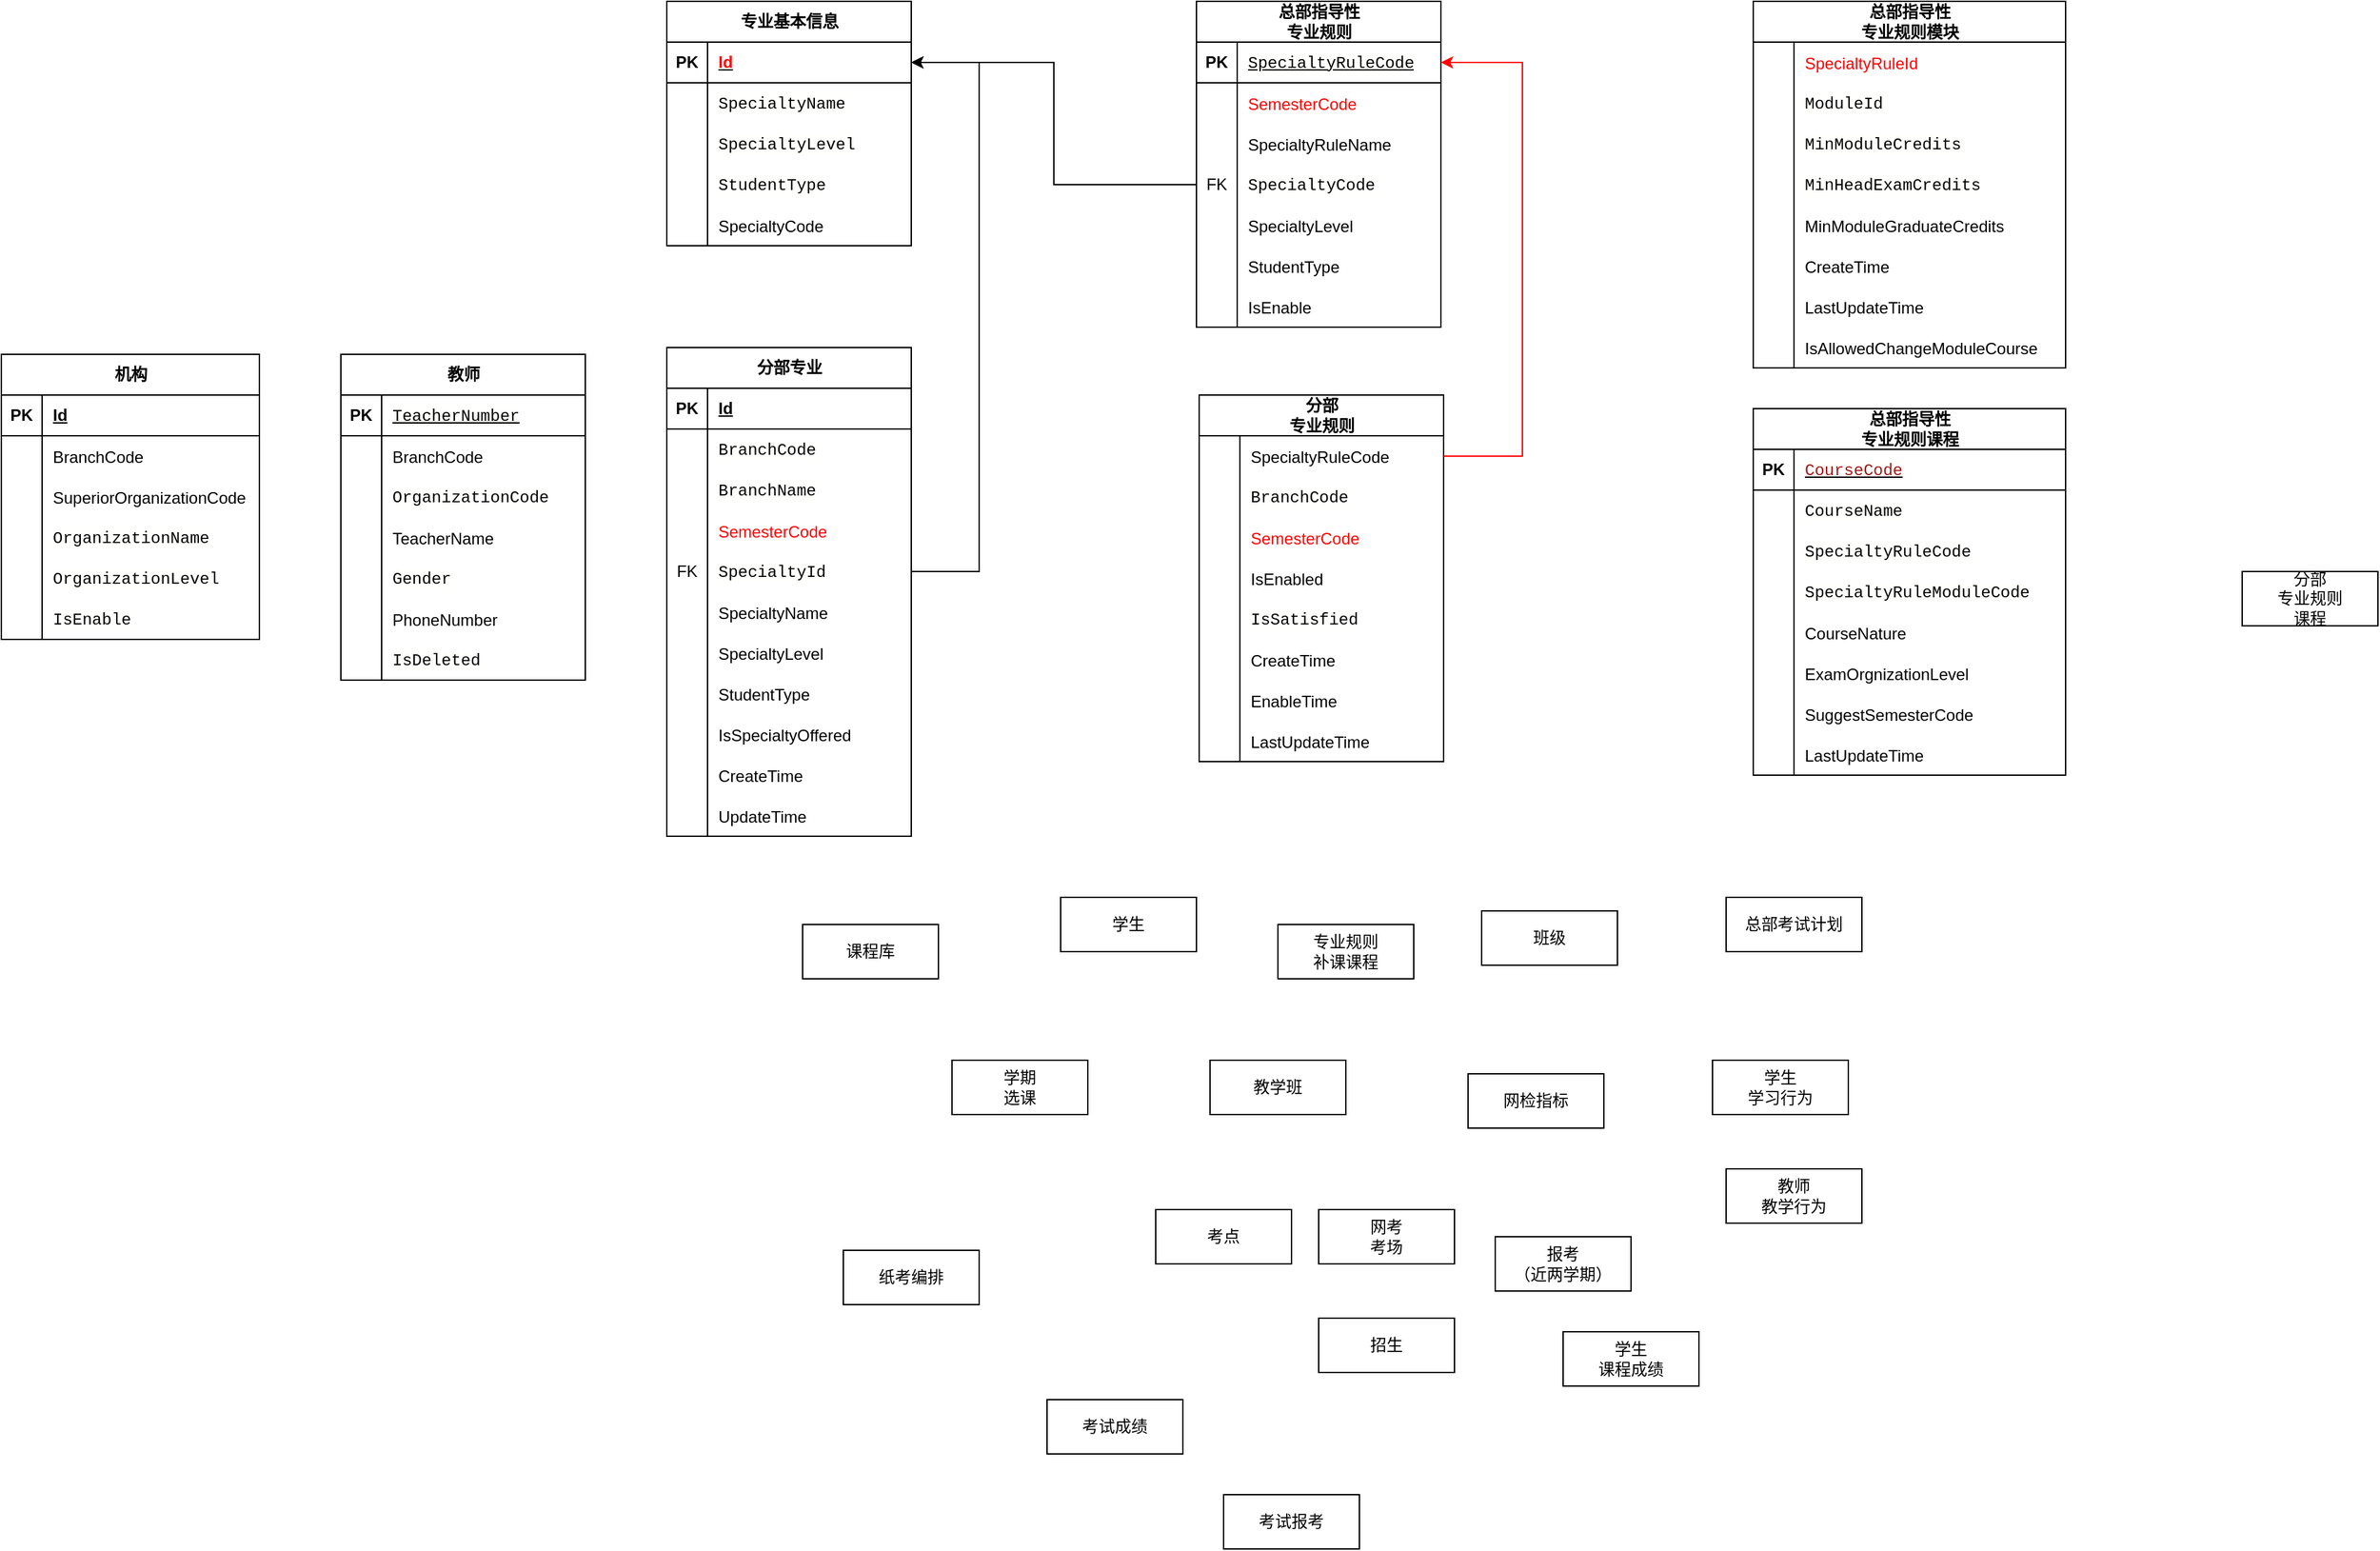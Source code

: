 <mxfile version="24.2.5" type="github">
  <diagram id="R2lEEEUBdFMjLlhIrx00" name="Page-1">
    <mxGraphModel dx="2214" dy="1424" grid="1" gridSize="10" guides="1" tooltips="1" connect="1" arrows="1" fold="1" page="1" pageScale="1" pageWidth="1100" pageHeight="850" math="0" shadow="0" extFonts="Permanent Marker^https://fonts.googleapis.com/css?family=Permanent+Marker">
      <root>
        <mxCell id="0" />
        <mxCell id="1" parent="0" />
        <mxCell id="2BJfDXXjafl-X4O0hSed-5" value="&lt;div&gt;报考&lt;/div&gt;&lt;div&gt;（近两学期）&lt;/div&gt;" style="whiteSpace=wrap;html=1;align=center;" parent="1" vertex="1">
          <mxGeometry x="570" y="690" width="100" height="40" as="geometry" />
        </mxCell>
        <mxCell id="2BJfDXXjafl-X4O0hSed-11" value="&lt;div&gt;分部&lt;/div&gt;&lt;div&gt;专业规则&lt;/div&gt;&lt;div&gt;课程&lt;br&gt;&lt;/div&gt;" style="whiteSpace=wrap;html=1;align=center;" parent="1" vertex="1">
          <mxGeometry x="1120" y="200" width="100" height="40" as="geometry" />
        </mxCell>
        <mxCell id="2BJfDXXjafl-X4O0hSed-12" value="&lt;div&gt;专业规则&lt;/div&gt;&lt;div&gt;补课课程&lt;br&gt;&lt;/div&gt;" style="whiteSpace=wrap;html=1;align=center;" parent="1" vertex="1">
          <mxGeometry x="410" y="460" width="100" height="40" as="geometry" />
        </mxCell>
        <mxCell id="2BJfDXXjafl-X4O0hSed-13" value="&lt;div&gt;课程库&lt;/div&gt;" style="whiteSpace=wrap;html=1;align=center;" parent="1" vertex="1">
          <mxGeometry x="60" y="460" width="100" height="40" as="geometry" />
        </mxCell>
        <mxCell id="2BJfDXXjafl-X4O0hSed-14" value="班级" style="whiteSpace=wrap;html=1;align=center;" parent="1" vertex="1">
          <mxGeometry x="560" y="450" width="100" height="40" as="geometry" />
        </mxCell>
        <mxCell id="2BJfDXXjafl-X4O0hSed-28" value="学生" style="whiteSpace=wrap;html=1;align=center;" parent="1" vertex="1">
          <mxGeometry x="250" y="440" width="100" height="40" as="geometry" />
        </mxCell>
        <mxCell id="2BJfDXXjafl-X4O0hSed-29" value="总部考试计划" style="whiteSpace=wrap;html=1;align=center;" parent="1" vertex="1">
          <mxGeometry x="740" y="440" width="100" height="40" as="geometry" />
        </mxCell>
        <mxCell id="2BJfDXXjafl-X4O0hSed-30" value="考试成绩" style="whiteSpace=wrap;html=1;align=center;" parent="1" vertex="1">
          <mxGeometry x="240" y="810" width="100" height="40" as="geometry" />
        </mxCell>
        <mxCell id="2BJfDXXjafl-X4O0hSed-31" value="纸考编排" style="whiteSpace=wrap;html=1;align=center;" parent="1" vertex="1">
          <mxGeometry x="90" y="700" width="100" height="40" as="geometry" />
        </mxCell>
        <mxCell id="2BJfDXXjafl-X4O0hSed-32" value="&lt;div&gt;考试报考&lt;/div&gt;" style="whiteSpace=wrap;html=1;align=center;" parent="1" vertex="1">
          <mxGeometry x="370" y="880" width="100" height="40" as="geometry" />
        </mxCell>
        <mxCell id="2BJfDXXjafl-X4O0hSed-33" value="&lt;div&gt;学期&lt;/div&gt;&lt;div&gt;选课&lt;/div&gt;" style="whiteSpace=wrap;html=1;align=center;" parent="1" vertex="1">
          <mxGeometry x="170" y="560" width="100" height="40" as="geometry" />
        </mxCell>
        <mxCell id="2BJfDXXjafl-X4O0hSed-34" value="教学班" style="whiteSpace=wrap;html=1;align=center;" parent="1" vertex="1">
          <mxGeometry x="360" y="560" width="100" height="40" as="geometry" />
        </mxCell>
        <mxCell id="2BJfDXXjafl-X4O0hSed-35" value="网检指标" style="whiteSpace=wrap;html=1;align=center;" parent="1" vertex="1">
          <mxGeometry x="550" y="570" width="100" height="40" as="geometry" />
        </mxCell>
        <mxCell id="2BJfDXXjafl-X4O0hSed-36" value="&lt;div&gt;学生&lt;/div&gt;&lt;div&gt;学习行为&lt;/div&gt;" style="whiteSpace=wrap;html=1;align=center;" parent="1" vertex="1">
          <mxGeometry x="730" y="560" width="100" height="40" as="geometry" />
        </mxCell>
        <mxCell id="2BJfDXXjafl-X4O0hSed-37" value="&lt;div&gt;教师&lt;/div&gt;&lt;div&gt;教学行为&lt;br&gt;&lt;/div&gt;" style="whiteSpace=wrap;html=1;align=center;" parent="1" vertex="1">
          <mxGeometry x="740" y="640" width="100" height="40" as="geometry" />
        </mxCell>
        <mxCell id="2BJfDXXjafl-X4O0hSed-38" value="考点" style="whiteSpace=wrap;html=1;align=center;" parent="1" vertex="1">
          <mxGeometry x="320" y="670" width="100" height="40" as="geometry" />
        </mxCell>
        <mxCell id="2BJfDXXjafl-X4O0hSed-39" value="&lt;div&gt;网考&lt;/div&gt;&lt;div&gt;考场&lt;br&gt;&lt;/div&gt;" style="whiteSpace=wrap;html=1;align=center;" parent="1" vertex="1">
          <mxGeometry x="440" y="670" width="100" height="40" as="geometry" />
        </mxCell>
        <mxCell id="2BJfDXXjafl-X4O0hSed-40" value="&lt;div&gt;招生&lt;/div&gt;" style="whiteSpace=wrap;html=1;align=center;" parent="1" vertex="1">
          <mxGeometry x="440" y="750" width="100" height="40" as="geometry" />
        </mxCell>
        <mxCell id="2BJfDXXjafl-X4O0hSed-41" value="&lt;div&gt;学生&lt;br&gt;&lt;/div&gt;&lt;div&gt;课程成绩&lt;/div&gt;" style="whiteSpace=wrap;html=1;align=center;" parent="1" vertex="1">
          <mxGeometry x="620" y="760" width="100" height="40" as="geometry" />
        </mxCell>
        <mxCell id="2BJfDXXjafl-X4O0hSed-42" value="&lt;div&gt;机构&lt;/div&gt;" style="shape=table;startSize=30;container=1;collapsible=1;childLayout=tableLayout;fixedRows=1;rowLines=0;fontStyle=1;align=center;resizeLast=1;html=1;" parent="1" vertex="1">
          <mxGeometry x="-530" y="40" width="190" height="210" as="geometry">
            <mxRectangle x="-320" y="20" width="60" height="30" as="alternateBounds" />
          </mxGeometry>
        </mxCell>
        <mxCell id="2BJfDXXjafl-X4O0hSed-43" value="" style="shape=tableRow;horizontal=0;startSize=0;swimlaneHead=0;swimlaneBody=0;fillColor=none;collapsible=0;dropTarget=0;points=[[0,0.5],[1,0.5]];portConstraint=eastwest;top=0;left=0;right=0;bottom=1;" parent="2BJfDXXjafl-X4O0hSed-42" vertex="1">
          <mxGeometry y="30" width="190" height="30" as="geometry" />
        </mxCell>
        <mxCell id="2BJfDXXjafl-X4O0hSed-44" value="PK" style="shape=partialRectangle;connectable=0;fillColor=none;top=0;left=0;bottom=0;right=0;fontStyle=1;overflow=hidden;whiteSpace=wrap;html=1;" parent="2BJfDXXjafl-X4O0hSed-43" vertex="1">
          <mxGeometry width="30" height="30" as="geometry">
            <mxRectangle width="30" height="30" as="alternateBounds" />
          </mxGeometry>
        </mxCell>
        <mxCell id="2BJfDXXjafl-X4O0hSed-45" value="Id" style="shape=partialRectangle;connectable=0;fillColor=none;top=0;left=0;bottom=0;right=0;align=left;spacingLeft=6;fontStyle=5;overflow=hidden;whiteSpace=wrap;html=1;" parent="2BJfDXXjafl-X4O0hSed-43" vertex="1">
          <mxGeometry x="30" width="160" height="30" as="geometry">
            <mxRectangle width="160" height="30" as="alternateBounds" />
          </mxGeometry>
        </mxCell>
        <mxCell id="2BJfDXXjafl-X4O0hSed-65" value="" style="shape=tableRow;horizontal=0;startSize=0;swimlaneHead=0;swimlaneBody=0;fillColor=none;collapsible=0;dropTarget=0;points=[[0,0.5],[1,0.5]];portConstraint=eastwest;top=0;left=0;right=0;bottom=0;" parent="2BJfDXXjafl-X4O0hSed-42" vertex="1">
          <mxGeometry y="60" width="190" height="30" as="geometry" />
        </mxCell>
        <mxCell id="2BJfDXXjafl-X4O0hSed-66" value="" style="shape=partialRectangle;connectable=0;fillColor=none;top=0;left=0;bottom=0;right=0;editable=1;overflow=hidden;" parent="2BJfDXXjafl-X4O0hSed-65" vertex="1">
          <mxGeometry width="30" height="30" as="geometry">
            <mxRectangle width="30" height="30" as="alternateBounds" />
          </mxGeometry>
        </mxCell>
        <mxCell id="2BJfDXXjafl-X4O0hSed-67" value="BranchCode" style="shape=partialRectangle;connectable=0;fillColor=none;top=0;left=0;bottom=0;right=0;align=left;spacingLeft=6;overflow=hidden;" parent="2BJfDXXjafl-X4O0hSed-65" vertex="1">
          <mxGeometry x="30" width="160" height="30" as="geometry">
            <mxRectangle width="160" height="30" as="alternateBounds" />
          </mxGeometry>
        </mxCell>
        <mxCell id="2BJfDXXjafl-X4O0hSed-59" value="" style="shape=tableRow;horizontal=0;startSize=0;swimlaneHead=0;swimlaneBody=0;fillColor=none;collapsible=0;dropTarget=0;points=[[0,0.5],[1,0.5]];portConstraint=eastwest;top=0;left=0;right=0;bottom=0;" parent="2BJfDXXjafl-X4O0hSed-42" vertex="1">
          <mxGeometry y="90" width="190" height="30" as="geometry" />
        </mxCell>
        <mxCell id="2BJfDXXjafl-X4O0hSed-60" value="" style="shape=partialRectangle;connectable=0;fillColor=none;top=0;left=0;bottom=0;right=0;editable=1;overflow=hidden;" parent="2BJfDXXjafl-X4O0hSed-59" vertex="1">
          <mxGeometry width="30" height="30" as="geometry">
            <mxRectangle width="30" height="30" as="alternateBounds" />
          </mxGeometry>
        </mxCell>
        <mxCell id="2BJfDXXjafl-X4O0hSed-61" value="SuperiorOrganizationCode" style="shape=partialRectangle;connectable=0;fillColor=none;top=0;left=0;bottom=0;right=0;align=left;spacingLeft=6;overflow=hidden;" parent="2BJfDXXjafl-X4O0hSed-59" vertex="1">
          <mxGeometry x="30" width="160" height="30" as="geometry">
            <mxRectangle width="160" height="30" as="alternateBounds" />
          </mxGeometry>
        </mxCell>
        <mxCell id="2BJfDXXjafl-X4O0hSed-46" value="" style="shape=tableRow;horizontal=0;startSize=0;swimlaneHead=0;swimlaneBody=0;fillColor=none;collapsible=0;dropTarget=0;points=[[0,0.5],[1,0.5]];portConstraint=eastwest;top=0;left=0;right=0;bottom=0;" parent="2BJfDXXjafl-X4O0hSed-42" vertex="1">
          <mxGeometry y="120" width="190" height="30" as="geometry" />
        </mxCell>
        <mxCell id="2BJfDXXjafl-X4O0hSed-47" value="" style="shape=partialRectangle;connectable=0;fillColor=none;top=0;left=0;bottom=0;right=0;editable=1;overflow=hidden;whiteSpace=wrap;html=1;" parent="2BJfDXXjafl-X4O0hSed-46" vertex="1">
          <mxGeometry width="30" height="30" as="geometry">
            <mxRectangle width="30" height="30" as="alternateBounds" />
          </mxGeometry>
        </mxCell>
        <mxCell id="2BJfDXXjafl-X4O0hSed-48" value="&lt;div style=&quot;background-color: rgb(255, 255, 254); font-family: Consolas, &amp;quot;Courier New&amp;quot;, monospace; font-weight: normal; font-size: 12px; line-height: 16px; white-space: pre;&quot;&gt;&lt;div&gt;&lt;span style=&quot;&quot;&gt;OrganizationName&lt;/span&gt;&lt;/div&gt;&lt;/div&gt;" style="shape=partialRectangle;connectable=0;fillColor=none;top=0;left=0;bottom=0;right=0;align=left;spacingLeft=6;overflow=hidden;whiteSpace=wrap;html=1;fontColor=default;" parent="2BJfDXXjafl-X4O0hSed-46" vertex="1">
          <mxGeometry x="30" width="160" height="30" as="geometry">
            <mxRectangle width="160" height="30" as="alternateBounds" />
          </mxGeometry>
        </mxCell>
        <mxCell id="2BJfDXXjafl-X4O0hSed-49" value="" style="shape=tableRow;horizontal=0;startSize=0;swimlaneHead=0;swimlaneBody=0;fillColor=none;collapsible=0;dropTarget=0;points=[[0,0.5],[1,0.5]];portConstraint=eastwest;top=0;left=0;right=0;bottom=0;" parent="2BJfDXXjafl-X4O0hSed-42" vertex="1">
          <mxGeometry y="150" width="190" height="30" as="geometry" />
        </mxCell>
        <mxCell id="2BJfDXXjafl-X4O0hSed-50" value="" style="shape=partialRectangle;connectable=0;fillColor=none;top=0;left=0;bottom=0;right=0;editable=1;overflow=hidden;whiteSpace=wrap;html=1;" parent="2BJfDXXjafl-X4O0hSed-49" vertex="1">
          <mxGeometry width="30" height="30" as="geometry">
            <mxRectangle width="30" height="30" as="alternateBounds" />
          </mxGeometry>
        </mxCell>
        <mxCell id="2BJfDXXjafl-X4O0hSed-51" value="&lt;div style=&quot;background-color: rgb(255, 255, 254); font-family: Consolas, &amp;quot;Courier New&amp;quot;, monospace; font-weight: normal; font-size: 12px; line-height: 16px; white-space: pre;&quot;&gt;&lt;div&gt;&lt;span style=&quot;&quot;&gt;OrganizationLevel&lt;/span&gt;&lt;/div&gt;&lt;/div&gt;" style="shape=partialRectangle;connectable=0;fillColor=none;top=0;left=0;bottom=0;right=0;align=left;spacingLeft=6;overflow=hidden;whiteSpace=wrap;html=1;fontColor=default;" parent="2BJfDXXjafl-X4O0hSed-49" vertex="1">
          <mxGeometry x="30" width="160" height="30" as="geometry">
            <mxRectangle width="160" height="30" as="alternateBounds" />
          </mxGeometry>
        </mxCell>
        <mxCell id="2BJfDXXjafl-X4O0hSed-52" value="" style="shape=tableRow;horizontal=0;startSize=0;swimlaneHead=0;swimlaneBody=0;fillColor=none;collapsible=0;dropTarget=0;points=[[0,0.5],[1,0.5]];portConstraint=eastwest;top=0;left=0;right=0;bottom=0;" parent="2BJfDXXjafl-X4O0hSed-42" vertex="1">
          <mxGeometry y="180" width="190" height="30" as="geometry" />
        </mxCell>
        <mxCell id="2BJfDXXjafl-X4O0hSed-53" value="" style="shape=partialRectangle;connectable=0;fillColor=none;top=0;left=0;bottom=0;right=0;editable=1;overflow=hidden;whiteSpace=wrap;html=1;" parent="2BJfDXXjafl-X4O0hSed-52" vertex="1">
          <mxGeometry width="30" height="30" as="geometry">
            <mxRectangle width="30" height="30" as="alternateBounds" />
          </mxGeometry>
        </mxCell>
        <mxCell id="2BJfDXXjafl-X4O0hSed-54" value="&lt;div style=&quot;background-color: rgb(255, 255, 254); font-family: Consolas, &amp;quot;Courier New&amp;quot;, monospace; font-weight: normal; font-size: 12px; line-height: 16px; white-space: pre;&quot;&gt;&lt;div&gt;&lt;span style=&quot;&quot;&gt;IsEnable&lt;/span&gt;&lt;/div&gt;&lt;/div&gt;" style="shape=partialRectangle;connectable=0;fillColor=none;top=0;left=0;bottom=0;right=0;align=left;spacingLeft=6;overflow=hidden;whiteSpace=wrap;html=1;fontColor=default;" parent="2BJfDXXjafl-X4O0hSed-52" vertex="1">
          <mxGeometry x="30" width="160" height="30" as="geometry">
            <mxRectangle width="160" height="30" as="alternateBounds" />
          </mxGeometry>
        </mxCell>
        <mxCell id="2BJfDXXjafl-X4O0hSed-77" value="教师" style="shape=table;startSize=30;container=1;collapsible=1;childLayout=tableLayout;fixedRows=1;rowLines=0;fontStyle=1;align=center;resizeLast=1;html=1;fontColor=default;" parent="1" vertex="1">
          <mxGeometry x="-280" y="40" width="180" height="240" as="geometry">
            <mxRectangle x="-40" y="20" width="60" height="30" as="alternateBounds" />
          </mxGeometry>
        </mxCell>
        <mxCell id="2BJfDXXjafl-X4O0hSed-78" value="" style="shape=tableRow;horizontal=0;startSize=0;swimlaneHead=0;swimlaneBody=0;fillColor=none;collapsible=0;dropTarget=0;points=[[0,0.5],[1,0.5]];portConstraint=eastwest;top=0;left=0;right=0;bottom=1;" parent="2BJfDXXjafl-X4O0hSed-77" vertex="1">
          <mxGeometry y="30" width="180" height="30" as="geometry" />
        </mxCell>
        <mxCell id="2BJfDXXjafl-X4O0hSed-79" value="PK" style="shape=partialRectangle;connectable=0;fillColor=none;top=0;left=0;bottom=0;right=0;fontStyle=1;overflow=hidden;whiteSpace=wrap;html=1;" parent="2BJfDXXjafl-X4O0hSed-78" vertex="1">
          <mxGeometry width="30" height="30" as="geometry">
            <mxRectangle width="30" height="30" as="alternateBounds" />
          </mxGeometry>
        </mxCell>
        <mxCell id="2BJfDXXjafl-X4O0hSed-80" value="&lt;div style=&quot;background-color: rgb(255, 255, 254); font-family: Consolas, &amp;quot;Courier New&amp;quot;, monospace; font-weight: normal; font-size: 12px; line-height: 16px; white-space: pre;&quot;&gt;&lt;div&gt;&lt;span style=&quot;&quot;&gt;TeacherNumber&lt;/span&gt;&lt;/div&gt;&lt;/div&gt;" style="shape=partialRectangle;connectable=0;fillColor=none;top=0;left=0;bottom=0;right=0;align=left;spacingLeft=6;fontStyle=5;overflow=hidden;whiteSpace=wrap;html=1;fontColor=default;" parent="2BJfDXXjafl-X4O0hSed-78" vertex="1">
          <mxGeometry x="30" width="150" height="30" as="geometry">
            <mxRectangle width="150" height="30" as="alternateBounds" />
          </mxGeometry>
        </mxCell>
        <mxCell id="2BJfDXXjafl-X4O0hSed-96" value="" style="shape=tableRow;horizontal=0;startSize=0;swimlaneHead=0;swimlaneBody=0;fillColor=none;collapsible=0;dropTarget=0;points=[[0,0.5],[1,0.5]];portConstraint=eastwest;top=0;left=0;right=0;bottom=0;" parent="2BJfDXXjafl-X4O0hSed-77" vertex="1">
          <mxGeometry y="60" width="180" height="30" as="geometry" />
        </mxCell>
        <mxCell id="2BJfDXXjafl-X4O0hSed-97" value="" style="shape=partialRectangle;connectable=0;fillColor=none;top=0;left=0;bottom=0;right=0;editable=1;overflow=hidden;" parent="2BJfDXXjafl-X4O0hSed-96" vertex="1">
          <mxGeometry width="30" height="30" as="geometry">
            <mxRectangle width="30" height="30" as="alternateBounds" />
          </mxGeometry>
        </mxCell>
        <mxCell id="2BJfDXXjafl-X4O0hSed-98" value="BranchCode" style="shape=partialRectangle;connectable=0;fillColor=none;top=0;left=0;bottom=0;right=0;align=left;spacingLeft=6;overflow=hidden;" parent="2BJfDXXjafl-X4O0hSed-96" vertex="1">
          <mxGeometry x="30" width="150" height="30" as="geometry">
            <mxRectangle width="150" height="30" as="alternateBounds" />
          </mxGeometry>
        </mxCell>
        <mxCell id="2BJfDXXjafl-X4O0hSed-87" value="" style="shape=tableRow;horizontal=0;startSize=0;swimlaneHead=0;swimlaneBody=0;fillColor=none;collapsible=0;dropTarget=0;points=[[0,0.5],[1,0.5]];portConstraint=eastwest;top=0;left=0;right=0;bottom=0;" parent="2BJfDXXjafl-X4O0hSed-77" vertex="1">
          <mxGeometry y="90" width="180" height="30" as="geometry" />
        </mxCell>
        <mxCell id="2BJfDXXjafl-X4O0hSed-88" value="" style="shape=partialRectangle;connectable=0;fillColor=none;top=0;left=0;bottom=0;right=0;editable=1;overflow=hidden;whiteSpace=wrap;html=1;" parent="2BJfDXXjafl-X4O0hSed-87" vertex="1">
          <mxGeometry width="30" height="30" as="geometry">
            <mxRectangle width="30" height="30" as="alternateBounds" />
          </mxGeometry>
        </mxCell>
        <mxCell id="2BJfDXXjafl-X4O0hSed-89" value="&lt;div style=&quot;background-color: rgb(255, 255, 254); font-family: Consolas, &amp;quot;Courier New&amp;quot;, monospace; font-weight: normal; font-size: 12px; line-height: 16px; white-space: pre;&quot;&gt;&lt;div&gt;&lt;span style=&quot;&quot;&gt;OrganizationCode&lt;/span&gt;&lt;/div&gt;&lt;/div&gt;" style="shape=partialRectangle;connectable=0;fillColor=none;top=0;left=0;bottom=0;right=0;align=left;spacingLeft=6;overflow=hidden;whiteSpace=wrap;html=1;fontColor=default;" parent="2BJfDXXjafl-X4O0hSed-87" vertex="1">
          <mxGeometry x="30" width="150" height="30" as="geometry">
            <mxRectangle width="150" height="30" as="alternateBounds" />
          </mxGeometry>
        </mxCell>
        <mxCell id="2BJfDXXjafl-X4O0hSed-93" value="" style="shape=tableRow;horizontal=0;startSize=0;swimlaneHead=0;swimlaneBody=0;fillColor=none;collapsible=0;dropTarget=0;points=[[0,0.5],[1,0.5]];portConstraint=eastwest;top=0;left=0;right=0;bottom=0;" parent="2BJfDXXjafl-X4O0hSed-77" vertex="1">
          <mxGeometry y="120" width="180" height="30" as="geometry" />
        </mxCell>
        <mxCell id="2BJfDXXjafl-X4O0hSed-94" value="" style="shape=partialRectangle;connectable=0;fillColor=none;top=0;left=0;bottom=0;right=0;editable=1;overflow=hidden;" parent="2BJfDXXjafl-X4O0hSed-93" vertex="1">
          <mxGeometry width="30" height="30" as="geometry">
            <mxRectangle width="30" height="30" as="alternateBounds" />
          </mxGeometry>
        </mxCell>
        <mxCell id="2BJfDXXjafl-X4O0hSed-95" value="TeacherName" style="shape=partialRectangle;connectable=0;fillColor=none;top=0;left=0;bottom=0;right=0;align=left;spacingLeft=6;overflow=hidden;" parent="2BJfDXXjafl-X4O0hSed-93" vertex="1">
          <mxGeometry x="30" width="150" height="30" as="geometry">
            <mxRectangle width="150" height="30" as="alternateBounds" />
          </mxGeometry>
        </mxCell>
        <mxCell id="2BJfDXXjafl-X4O0hSed-84" value="" style="shape=tableRow;horizontal=0;startSize=0;swimlaneHead=0;swimlaneBody=0;fillColor=none;collapsible=0;dropTarget=0;points=[[0,0.5],[1,0.5]];portConstraint=eastwest;top=0;left=0;right=0;bottom=0;" parent="2BJfDXXjafl-X4O0hSed-77" vertex="1">
          <mxGeometry y="150" width="180" height="30" as="geometry" />
        </mxCell>
        <mxCell id="2BJfDXXjafl-X4O0hSed-85" value="" style="shape=partialRectangle;connectable=0;fillColor=none;top=0;left=0;bottom=0;right=0;editable=1;overflow=hidden;whiteSpace=wrap;html=1;" parent="2BJfDXXjafl-X4O0hSed-84" vertex="1">
          <mxGeometry width="30" height="30" as="geometry">
            <mxRectangle width="30" height="30" as="alternateBounds" />
          </mxGeometry>
        </mxCell>
        <mxCell id="2BJfDXXjafl-X4O0hSed-86" value="&lt;div style=&quot;background-color: rgb(255, 255, 254); font-family: Consolas, &amp;quot;Courier New&amp;quot;, monospace; font-weight: normal; font-size: 12px; line-height: 16px; white-space: pre;&quot;&gt;&lt;div&gt;&lt;span style=&quot;&quot;&gt;Gender&lt;/span&gt;&lt;/div&gt;&lt;/div&gt;" style="shape=partialRectangle;connectable=0;fillColor=none;top=0;left=0;bottom=0;right=0;align=left;spacingLeft=6;overflow=hidden;whiteSpace=wrap;html=1;fontColor=default;" parent="2BJfDXXjafl-X4O0hSed-84" vertex="1">
          <mxGeometry x="30" width="150" height="30" as="geometry">
            <mxRectangle width="150" height="30" as="alternateBounds" />
          </mxGeometry>
        </mxCell>
        <mxCell id="2BJfDXXjafl-X4O0hSed-90" value="" style="shape=tableRow;horizontal=0;startSize=0;swimlaneHead=0;swimlaneBody=0;fillColor=none;collapsible=0;dropTarget=0;points=[[0,0.5],[1,0.5]];portConstraint=eastwest;top=0;left=0;right=0;bottom=0;" parent="2BJfDXXjafl-X4O0hSed-77" vertex="1">
          <mxGeometry y="180" width="180" height="30" as="geometry" />
        </mxCell>
        <mxCell id="2BJfDXXjafl-X4O0hSed-91" value="" style="shape=partialRectangle;connectable=0;fillColor=none;top=0;left=0;bottom=0;right=0;editable=1;overflow=hidden;" parent="2BJfDXXjafl-X4O0hSed-90" vertex="1">
          <mxGeometry width="30" height="30" as="geometry">
            <mxRectangle width="30" height="30" as="alternateBounds" />
          </mxGeometry>
        </mxCell>
        <mxCell id="2BJfDXXjafl-X4O0hSed-92" value="PhoneNumber" style="shape=partialRectangle;connectable=0;fillColor=none;top=0;left=0;bottom=0;right=0;align=left;spacingLeft=6;overflow=hidden;" parent="2BJfDXXjafl-X4O0hSed-90" vertex="1">
          <mxGeometry x="30" width="150" height="30" as="geometry">
            <mxRectangle width="150" height="30" as="alternateBounds" />
          </mxGeometry>
        </mxCell>
        <mxCell id="2BJfDXXjafl-X4O0hSed-81" value="" style="shape=tableRow;horizontal=0;startSize=0;swimlaneHead=0;swimlaneBody=0;fillColor=none;collapsible=0;dropTarget=0;points=[[0,0.5],[1,0.5]];portConstraint=eastwest;top=0;left=0;right=0;bottom=0;" parent="2BJfDXXjafl-X4O0hSed-77" vertex="1">
          <mxGeometry y="210" width="180" height="30" as="geometry" />
        </mxCell>
        <mxCell id="2BJfDXXjafl-X4O0hSed-82" value="" style="shape=partialRectangle;connectable=0;fillColor=none;top=0;left=0;bottom=0;right=0;editable=1;overflow=hidden;whiteSpace=wrap;html=1;" parent="2BJfDXXjafl-X4O0hSed-81" vertex="1">
          <mxGeometry width="30" height="30" as="geometry">
            <mxRectangle width="30" height="30" as="alternateBounds" />
          </mxGeometry>
        </mxCell>
        <mxCell id="2BJfDXXjafl-X4O0hSed-83" value="&lt;div style=&quot;background-color: rgb(255, 255, 254); font-family: Consolas, &amp;quot;Courier New&amp;quot;, monospace; font-weight: normal; font-size: 12px; line-height: 16px; white-space: pre;&quot;&gt;&lt;div&gt;&lt;span style=&quot;&quot;&gt;IsDeleted&lt;/span&gt;&lt;/div&gt;&lt;/div&gt;" style="shape=partialRectangle;connectable=0;fillColor=none;top=0;left=0;bottom=0;right=0;align=left;spacingLeft=6;overflow=hidden;whiteSpace=wrap;html=1;fontColor=default;" parent="2BJfDXXjafl-X4O0hSed-81" vertex="1">
          <mxGeometry x="30" width="150" height="30" as="geometry">
            <mxRectangle width="150" height="30" as="alternateBounds" />
          </mxGeometry>
        </mxCell>
        <mxCell id="2BJfDXXjafl-X4O0hSed-110" value="分部专业" style="shape=table;startSize=30;container=1;collapsible=1;childLayout=tableLayout;fixedRows=1;rowLines=0;fontStyle=1;align=center;resizeLast=1;html=1;fontColor=default;" parent="1" vertex="1">
          <mxGeometry x="-40" y="35" width="180" height="360" as="geometry" />
        </mxCell>
        <mxCell id="2BJfDXXjafl-X4O0hSed-111" value="" style="shape=tableRow;horizontal=0;startSize=0;swimlaneHead=0;swimlaneBody=0;fillColor=none;collapsible=0;dropTarget=0;points=[[0,0.5],[1,0.5]];portConstraint=eastwest;top=0;left=0;right=0;bottom=1;" parent="2BJfDXXjafl-X4O0hSed-110" vertex="1">
          <mxGeometry y="30" width="180" height="30" as="geometry" />
        </mxCell>
        <mxCell id="2BJfDXXjafl-X4O0hSed-112" value="PK" style="shape=partialRectangle;connectable=0;fillColor=none;top=0;left=0;bottom=0;right=0;fontStyle=1;overflow=hidden;whiteSpace=wrap;html=1;" parent="2BJfDXXjafl-X4O0hSed-111" vertex="1">
          <mxGeometry width="30" height="30" as="geometry">
            <mxRectangle width="30" height="30" as="alternateBounds" />
          </mxGeometry>
        </mxCell>
        <mxCell id="2BJfDXXjafl-X4O0hSed-113" value="Id" style="shape=partialRectangle;connectable=0;fillColor=none;top=0;left=0;bottom=0;right=0;align=left;spacingLeft=6;fontStyle=5;overflow=hidden;whiteSpace=wrap;html=1;" parent="2BJfDXXjafl-X4O0hSed-111" vertex="1">
          <mxGeometry x="30" width="150" height="30" as="geometry">
            <mxRectangle width="150" height="30" as="alternateBounds" />
          </mxGeometry>
        </mxCell>
        <mxCell id="2BJfDXXjafl-X4O0hSed-114" value="" style="shape=tableRow;horizontal=0;startSize=0;swimlaneHead=0;swimlaneBody=0;fillColor=none;collapsible=0;dropTarget=0;points=[[0,0.5],[1,0.5]];portConstraint=eastwest;top=0;left=0;right=0;bottom=0;" parent="2BJfDXXjafl-X4O0hSed-110" vertex="1">
          <mxGeometry y="60" width="180" height="30" as="geometry" />
        </mxCell>
        <mxCell id="2BJfDXXjafl-X4O0hSed-115" value="" style="shape=partialRectangle;connectable=0;fillColor=none;top=0;left=0;bottom=0;right=0;editable=1;overflow=hidden;whiteSpace=wrap;html=1;" parent="2BJfDXXjafl-X4O0hSed-114" vertex="1">
          <mxGeometry width="30" height="30" as="geometry">
            <mxRectangle width="30" height="30" as="alternateBounds" />
          </mxGeometry>
        </mxCell>
        <mxCell id="2BJfDXXjafl-X4O0hSed-116" value="&lt;div style=&quot;background-color: rgb(255, 255, 254); font-family: Consolas, &amp;quot;Courier New&amp;quot;, monospace; font-weight: normal; font-size: 12px; line-height: 16px; white-space: pre;&quot;&gt;&lt;div&gt;&lt;span style=&quot;&quot;&gt;BranchCode&lt;/span&gt;&lt;/div&gt;&lt;/div&gt;" style="shape=partialRectangle;connectable=0;fillColor=none;top=0;left=0;bottom=0;right=0;align=left;spacingLeft=6;overflow=hidden;whiteSpace=wrap;html=1;fontColor=default;" parent="2BJfDXXjafl-X4O0hSed-114" vertex="1">
          <mxGeometry x="30" width="150" height="30" as="geometry">
            <mxRectangle width="150" height="30" as="alternateBounds" />
          </mxGeometry>
        </mxCell>
        <mxCell id="2BJfDXXjafl-X4O0hSed-117" value="" style="shape=tableRow;horizontal=0;startSize=0;swimlaneHead=0;swimlaneBody=0;fillColor=none;collapsible=0;dropTarget=0;points=[[0,0.5],[1,0.5]];portConstraint=eastwest;top=0;left=0;right=0;bottom=0;" parent="2BJfDXXjafl-X4O0hSed-110" vertex="1">
          <mxGeometry y="90" width="180" height="30" as="geometry" />
        </mxCell>
        <mxCell id="2BJfDXXjafl-X4O0hSed-118" value="" style="shape=partialRectangle;connectable=0;fillColor=none;top=0;left=0;bottom=0;right=0;editable=1;overflow=hidden;whiteSpace=wrap;html=1;" parent="2BJfDXXjafl-X4O0hSed-117" vertex="1">
          <mxGeometry width="30" height="30" as="geometry">
            <mxRectangle width="30" height="30" as="alternateBounds" />
          </mxGeometry>
        </mxCell>
        <mxCell id="2BJfDXXjafl-X4O0hSed-119" value="&lt;div style=&quot;background-color: rgb(255, 255, 254); font-family: Consolas, &amp;quot;Courier New&amp;quot;, monospace; font-weight: normal; font-size: 12px; line-height: 16px; white-space: pre;&quot;&gt;&lt;div&gt;&lt;span style=&quot;&quot;&gt;BranchName&lt;/span&gt;&lt;/div&gt;&lt;/div&gt;" style="shape=partialRectangle;connectable=0;fillColor=none;top=0;left=0;bottom=0;right=0;align=left;spacingLeft=6;overflow=hidden;whiteSpace=wrap;html=1;fontColor=default;" parent="2BJfDXXjafl-X4O0hSed-117" vertex="1">
          <mxGeometry x="30" width="150" height="30" as="geometry">
            <mxRectangle width="150" height="30" as="alternateBounds" />
          </mxGeometry>
        </mxCell>
        <mxCell id="2BJfDXXjafl-X4O0hSed-126" value="" style="shape=tableRow;horizontal=0;startSize=0;swimlaneHead=0;swimlaneBody=0;fillColor=none;collapsible=0;dropTarget=0;points=[[0,0.5],[1,0.5]];portConstraint=eastwest;top=0;left=0;right=0;bottom=0;" parent="2BJfDXXjafl-X4O0hSed-110" vertex="1">
          <mxGeometry y="120" width="180" height="30" as="geometry" />
        </mxCell>
        <mxCell id="2BJfDXXjafl-X4O0hSed-127" value="" style="shape=partialRectangle;connectable=0;fillColor=none;top=0;left=0;bottom=0;right=0;editable=1;overflow=hidden;" parent="2BJfDXXjafl-X4O0hSed-126" vertex="1">
          <mxGeometry width="30" height="30" as="geometry">
            <mxRectangle width="30" height="30" as="alternateBounds" />
          </mxGeometry>
        </mxCell>
        <mxCell id="2BJfDXXjafl-X4O0hSed-128" value="SemesterCode" style="shape=partialRectangle;connectable=0;fillColor=none;top=0;left=0;bottom=0;right=0;align=left;spacingLeft=6;overflow=hidden;fontColor=#FF0000;" parent="2BJfDXXjafl-X4O0hSed-126" vertex="1">
          <mxGeometry x="30" width="150" height="30" as="geometry">
            <mxRectangle width="150" height="30" as="alternateBounds" />
          </mxGeometry>
        </mxCell>
        <mxCell id="2BJfDXXjafl-X4O0hSed-160" value="" style="shape=tableRow;horizontal=0;startSize=0;swimlaneHead=0;swimlaneBody=0;fillColor=none;collapsible=0;dropTarget=0;points=[[0,0.5],[1,0.5]];portConstraint=eastwest;top=0;left=0;right=0;bottom=0;" parent="2BJfDXXjafl-X4O0hSed-110" vertex="1">
          <mxGeometry y="150" width="180" height="30" as="geometry" />
        </mxCell>
        <mxCell id="2BJfDXXjafl-X4O0hSed-161" value="FK" style="shape=partialRectangle;connectable=0;fillColor=none;top=0;left=0;bottom=0;right=0;fontStyle=0;overflow=hidden;whiteSpace=wrap;html=1;" parent="2BJfDXXjafl-X4O0hSed-160" vertex="1">
          <mxGeometry width="30" height="30" as="geometry">
            <mxRectangle width="30" height="30" as="alternateBounds" />
          </mxGeometry>
        </mxCell>
        <mxCell id="2BJfDXXjafl-X4O0hSed-162" value="&lt;div style=&quot;background-color: rgb(255, 255, 254); font-family: Consolas, &amp;quot;Courier New&amp;quot;, monospace; font-weight: normal; font-size: 12px; line-height: 16px; white-space: pre;&quot;&gt;&lt;div&gt;&lt;span style=&quot;&quot;&gt;SpecialtyId&lt;/span&gt;&lt;/div&gt;&lt;/div&gt;" style="shape=partialRectangle;connectable=0;fillColor=none;top=0;left=0;bottom=0;right=0;align=left;spacingLeft=6;fontStyle=0;overflow=hidden;whiteSpace=wrap;html=1;" parent="2BJfDXXjafl-X4O0hSed-160" vertex="1">
          <mxGeometry x="30" width="150" height="30" as="geometry">
            <mxRectangle width="150" height="30" as="alternateBounds" />
          </mxGeometry>
        </mxCell>
        <mxCell id="2BJfDXXjafl-X4O0hSed-123" value="" style="shape=tableRow;horizontal=0;startSize=0;swimlaneHead=0;swimlaneBody=0;fillColor=none;collapsible=0;dropTarget=0;points=[[0,0.5],[1,0.5]];portConstraint=eastwest;top=0;left=0;right=0;bottom=0;" parent="2BJfDXXjafl-X4O0hSed-110" vertex="1">
          <mxGeometry y="180" width="180" height="30" as="geometry" />
        </mxCell>
        <mxCell id="2BJfDXXjafl-X4O0hSed-124" value="" style="shape=partialRectangle;connectable=0;fillColor=none;top=0;left=0;bottom=0;right=0;editable=1;overflow=hidden;" parent="2BJfDXXjafl-X4O0hSed-123" vertex="1">
          <mxGeometry width="30" height="30" as="geometry">
            <mxRectangle width="30" height="30" as="alternateBounds" />
          </mxGeometry>
        </mxCell>
        <mxCell id="2BJfDXXjafl-X4O0hSed-125" value="SpecialtyName" style="shape=partialRectangle;connectable=0;fillColor=none;top=0;left=0;bottom=0;right=0;align=left;spacingLeft=6;overflow=hidden;" parent="2BJfDXXjafl-X4O0hSed-123" vertex="1">
          <mxGeometry x="30" width="150" height="30" as="geometry">
            <mxRectangle width="150" height="30" as="alternateBounds" />
          </mxGeometry>
        </mxCell>
        <mxCell id="2BJfDXXjafl-X4O0hSed-129" value="" style="shape=tableRow;horizontal=0;startSize=0;swimlaneHead=0;swimlaneBody=0;fillColor=none;collapsible=0;dropTarget=0;points=[[0,0.5],[1,0.5]];portConstraint=eastwest;top=0;left=0;right=0;bottom=0;" parent="2BJfDXXjafl-X4O0hSed-110" vertex="1">
          <mxGeometry y="210" width="180" height="30" as="geometry" />
        </mxCell>
        <mxCell id="2BJfDXXjafl-X4O0hSed-130" value="" style="shape=partialRectangle;connectable=0;fillColor=none;top=0;left=0;bottom=0;right=0;editable=1;overflow=hidden;" parent="2BJfDXXjafl-X4O0hSed-129" vertex="1">
          <mxGeometry width="30" height="30" as="geometry">
            <mxRectangle width="30" height="30" as="alternateBounds" />
          </mxGeometry>
        </mxCell>
        <mxCell id="2BJfDXXjafl-X4O0hSed-131" value="SpecialtyLevel" style="shape=partialRectangle;connectable=0;fillColor=none;top=0;left=0;bottom=0;right=0;align=left;spacingLeft=6;overflow=hidden;" parent="2BJfDXXjafl-X4O0hSed-129" vertex="1">
          <mxGeometry x="30" width="150" height="30" as="geometry">
            <mxRectangle width="150" height="30" as="alternateBounds" />
          </mxGeometry>
        </mxCell>
        <mxCell id="2BJfDXXjafl-X4O0hSed-132" value="" style="shape=tableRow;horizontal=0;startSize=0;swimlaneHead=0;swimlaneBody=0;fillColor=none;collapsible=0;dropTarget=0;points=[[0,0.5],[1,0.5]];portConstraint=eastwest;top=0;left=0;right=0;bottom=0;" parent="2BJfDXXjafl-X4O0hSed-110" vertex="1">
          <mxGeometry y="240" width="180" height="30" as="geometry" />
        </mxCell>
        <mxCell id="2BJfDXXjafl-X4O0hSed-133" value="" style="shape=partialRectangle;connectable=0;fillColor=none;top=0;left=0;bottom=0;right=0;editable=1;overflow=hidden;" parent="2BJfDXXjafl-X4O0hSed-132" vertex="1">
          <mxGeometry width="30" height="30" as="geometry">
            <mxRectangle width="30" height="30" as="alternateBounds" />
          </mxGeometry>
        </mxCell>
        <mxCell id="2BJfDXXjafl-X4O0hSed-134" value="StudentType" style="shape=partialRectangle;connectable=0;fillColor=none;top=0;left=0;bottom=0;right=0;align=left;spacingLeft=6;overflow=hidden;" parent="2BJfDXXjafl-X4O0hSed-132" vertex="1">
          <mxGeometry x="30" width="150" height="30" as="geometry">
            <mxRectangle width="150" height="30" as="alternateBounds" />
          </mxGeometry>
        </mxCell>
        <mxCell id="2BJfDXXjafl-X4O0hSed-135" value="" style="shape=tableRow;horizontal=0;startSize=0;swimlaneHead=0;swimlaneBody=0;fillColor=none;collapsible=0;dropTarget=0;points=[[0,0.5],[1,0.5]];portConstraint=eastwest;top=0;left=0;right=0;bottom=0;" parent="2BJfDXXjafl-X4O0hSed-110" vertex="1">
          <mxGeometry y="270" width="180" height="30" as="geometry" />
        </mxCell>
        <mxCell id="2BJfDXXjafl-X4O0hSed-136" value="" style="shape=partialRectangle;connectable=0;fillColor=none;top=0;left=0;bottom=0;right=0;editable=1;overflow=hidden;" parent="2BJfDXXjafl-X4O0hSed-135" vertex="1">
          <mxGeometry width="30" height="30" as="geometry">
            <mxRectangle width="30" height="30" as="alternateBounds" />
          </mxGeometry>
        </mxCell>
        <mxCell id="2BJfDXXjafl-X4O0hSed-137" value="IsSpecialtyOffered" style="shape=partialRectangle;connectable=0;fillColor=none;top=0;left=0;bottom=0;right=0;align=left;spacingLeft=6;overflow=hidden;" parent="2BJfDXXjafl-X4O0hSed-135" vertex="1">
          <mxGeometry x="30" width="150" height="30" as="geometry">
            <mxRectangle width="150" height="30" as="alternateBounds" />
          </mxGeometry>
        </mxCell>
        <mxCell id="2BJfDXXjafl-X4O0hSed-138" value="" style="shape=tableRow;horizontal=0;startSize=0;swimlaneHead=0;swimlaneBody=0;fillColor=none;collapsible=0;dropTarget=0;points=[[0,0.5],[1,0.5]];portConstraint=eastwest;top=0;left=0;right=0;bottom=0;" parent="2BJfDXXjafl-X4O0hSed-110" vertex="1">
          <mxGeometry y="300" width="180" height="30" as="geometry" />
        </mxCell>
        <mxCell id="2BJfDXXjafl-X4O0hSed-139" value="" style="shape=partialRectangle;connectable=0;fillColor=none;top=0;left=0;bottom=0;right=0;editable=1;overflow=hidden;" parent="2BJfDXXjafl-X4O0hSed-138" vertex="1">
          <mxGeometry width="30" height="30" as="geometry">
            <mxRectangle width="30" height="30" as="alternateBounds" />
          </mxGeometry>
        </mxCell>
        <mxCell id="2BJfDXXjafl-X4O0hSed-140" value="CreateTime" style="shape=partialRectangle;connectable=0;fillColor=none;top=0;left=0;bottom=0;right=0;align=left;spacingLeft=6;overflow=hidden;" parent="2BJfDXXjafl-X4O0hSed-138" vertex="1">
          <mxGeometry x="30" width="150" height="30" as="geometry">
            <mxRectangle width="150" height="30" as="alternateBounds" />
          </mxGeometry>
        </mxCell>
        <mxCell id="2BJfDXXjafl-X4O0hSed-141" value="" style="shape=tableRow;horizontal=0;startSize=0;swimlaneHead=0;swimlaneBody=0;fillColor=none;collapsible=0;dropTarget=0;points=[[0,0.5],[1,0.5]];portConstraint=eastwest;top=0;left=0;right=0;bottom=0;" parent="2BJfDXXjafl-X4O0hSed-110" vertex="1">
          <mxGeometry y="330" width="180" height="30" as="geometry" />
        </mxCell>
        <mxCell id="2BJfDXXjafl-X4O0hSed-142" value="" style="shape=partialRectangle;connectable=0;fillColor=none;top=0;left=0;bottom=0;right=0;editable=1;overflow=hidden;" parent="2BJfDXXjafl-X4O0hSed-141" vertex="1">
          <mxGeometry width="30" height="30" as="geometry">
            <mxRectangle width="30" height="30" as="alternateBounds" />
          </mxGeometry>
        </mxCell>
        <mxCell id="2BJfDXXjafl-X4O0hSed-143" value="UpdateTime" style="shape=partialRectangle;connectable=0;fillColor=none;top=0;left=0;bottom=0;right=0;align=left;spacingLeft=6;overflow=hidden;" parent="2BJfDXXjafl-X4O0hSed-141" vertex="1">
          <mxGeometry x="30" width="150" height="30" as="geometry">
            <mxRectangle width="150" height="30" as="alternateBounds" />
          </mxGeometry>
        </mxCell>
        <mxCell id="2BJfDXXjafl-X4O0hSed-144" value="专业基本信息" style="shape=table;startSize=30;container=1;collapsible=1;childLayout=tableLayout;fixedRows=1;rowLines=0;fontStyle=1;align=center;resizeLast=1;html=1;" parent="1" vertex="1">
          <mxGeometry x="-40" y="-220" width="180" height="180" as="geometry" />
        </mxCell>
        <mxCell id="2BJfDXXjafl-X4O0hSed-145" value="" style="shape=tableRow;horizontal=0;startSize=0;swimlaneHead=0;swimlaneBody=0;fillColor=none;collapsible=0;dropTarget=0;points=[[0,0.5],[1,0.5]];portConstraint=eastwest;top=0;left=0;right=0;bottom=1;" parent="2BJfDXXjafl-X4O0hSed-144" vertex="1">
          <mxGeometry y="30" width="180" height="30" as="geometry" />
        </mxCell>
        <mxCell id="2BJfDXXjafl-X4O0hSed-146" value="PK" style="shape=partialRectangle;connectable=0;fillColor=none;top=0;left=0;bottom=0;right=0;fontStyle=1;overflow=hidden;whiteSpace=wrap;html=1;" parent="2BJfDXXjafl-X4O0hSed-145" vertex="1">
          <mxGeometry width="30" height="30" as="geometry">
            <mxRectangle width="30" height="30" as="alternateBounds" />
          </mxGeometry>
        </mxCell>
        <mxCell id="2BJfDXXjafl-X4O0hSed-147" value="&lt;font color=&quot;#ff0000&quot;&gt;Id&lt;/font&gt;" style="shape=partialRectangle;connectable=0;fillColor=none;top=0;left=0;bottom=0;right=0;align=left;spacingLeft=6;fontStyle=5;overflow=hidden;whiteSpace=wrap;html=1;" parent="2BJfDXXjafl-X4O0hSed-145" vertex="1">
          <mxGeometry x="30" width="150" height="30" as="geometry">
            <mxRectangle width="150" height="30" as="alternateBounds" />
          </mxGeometry>
        </mxCell>
        <mxCell id="2BJfDXXjafl-X4O0hSed-148" value="" style="shape=tableRow;horizontal=0;startSize=0;swimlaneHead=0;swimlaneBody=0;fillColor=none;collapsible=0;dropTarget=0;points=[[0,0.5],[1,0.5]];portConstraint=eastwest;top=0;left=0;right=0;bottom=0;" parent="2BJfDXXjafl-X4O0hSed-144" vertex="1">
          <mxGeometry y="60" width="180" height="30" as="geometry" />
        </mxCell>
        <mxCell id="2BJfDXXjafl-X4O0hSed-149" value="" style="shape=partialRectangle;connectable=0;fillColor=none;top=0;left=0;bottom=0;right=0;editable=1;overflow=hidden;whiteSpace=wrap;html=1;" parent="2BJfDXXjafl-X4O0hSed-148" vertex="1">
          <mxGeometry width="30" height="30" as="geometry">
            <mxRectangle width="30" height="30" as="alternateBounds" />
          </mxGeometry>
        </mxCell>
        <mxCell id="2BJfDXXjafl-X4O0hSed-150" value="&lt;div style=&quot;background-color: rgb(255, 255, 254); font-family: Consolas, &amp;quot;Courier New&amp;quot;, monospace; font-weight: normal; font-size: 12px; line-height: 16px; white-space: pre;&quot;&gt;&lt;div&gt;&lt;span style=&quot;&quot;&gt;SpecialtyName&lt;/span&gt;&lt;/div&gt;&lt;/div&gt;" style="shape=partialRectangle;connectable=0;fillColor=none;top=0;left=0;bottom=0;right=0;align=left;spacingLeft=6;overflow=hidden;whiteSpace=wrap;html=1;fontColor=default;" parent="2BJfDXXjafl-X4O0hSed-148" vertex="1">
          <mxGeometry x="30" width="150" height="30" as="geometry">
            <mxRectangle width="150" height="30" as="alternateBounds" />
          </mxGeometry>
        </mxCell>
        <mxCell id="2BJfDXXjafl-X4O0hSed-151" value="" style="shape=tableRow;horizontal=0;startSize=0;swimlaneHead=0;swimlaneBody=0;fillColor=none;collapsible=0;dropTarget=0;points=[[0,0.5],[1,0.5]];portConstraint=eastwest;top=0;left=0;right=0;bottom=0;" parent="2BJfDXXjafl-X4O0hSed-144" vertex="1">
          <mxGeometry y="90" width="180" height="30" as="geometry" />
        </mxCell>
        <mxCell id="2BJfDXXjafl-X4O0hSed-152" value="" style="shape=partialRectangle;connectable=0;fillColor=none;top=0;left=0;bottom=0;right=0;editable=1;overflow=hidden;whiteSpace=wrap;html=1;" parent="2BJfDXXjafl-X4O0hSed-151" vertex="1">
          <mxGeometry width="30" height="30" as="geometry">
            <mxRectangle width="30" height="30" as="alternateBounds" />
          </mxGeometry>
        </mxCell>
        <mxCell id="2BJfDXXjafl-X4O0hSed-153" value="&lt;div style=&quot;background-color: rgb(255, 255, 254); font-family: Consolas, &amp;quot;Courier New&amp;quot;, monospace; font-weight: normal; font-size: 12px; line-height: 16px; white-space: pre;&quot;&gt;&lt;div&gt;&lt;span style=&quot;&quot;&gt;SpecialtyLevel&lt;/span&gt;&lt;/div&gt;&lt;/div&gt;" style="shape=partialRectangle;connectable=0;fillColor=none;top=0;left=0;bottom=0;right=0;align=left;spacingLeft=6;overflow=hidden;whiteSpace=wrap;html=1;fontColor=default;" parent="2BJfDXXjafl-X4O0hSed-151" vertex="1">
          <mxGeometry x="30" width="150" height="30" as="geometry">
            <mxRectangle width="150" height="30" as="alternateBounds" />
          </mxGeometry>
        </mxCell>
        <mxCell id="2BJfDXXjafl-X4O0hSed-154" value="" style="shape=tableRow;horizontal=0;startSize=0;swimlaneHead=0;swimlaneBody=0;fillColor=none;collapsible=0;dropTarget=0;points=[[0,0.5],[1,0.5]];portConstraint=eastwest;top=0;left=0;right=0;bottom=0;" parent="2BJfDXXjafl-X4O0hSed-144" vertex="1">
          <mxGeometry y="120" width="180" height="30" as="geometry" />
        </mxCell>
        <mxCell id="2BJfDXXjafl-X4O0hSed-155" value="" style="shape=partialRectangle;connectable=0;fillColor=none;top=0;left=0;bottom=0;right=0;editable=1;overflow=hidden;whiteSpace=wrap;html=1;" parent="2BJfDXXjafl-X4O0hSed-154" vertex="1">
          <mxGeometry width="30" height="30" as="geometry">
            <mxRectangle width="30" height="30" as="alternateBounds" />
          </mxGeometry>
        </mxCell>
        <mxCell id="2BJfDXXjafl-X4O0hSed-156" value="&lt;div style=&quot;background-color: rgb(255, 255, 254); font-family: Consolas, &amp;quot;Courier New&amp;quot;, monospace; font-weight: normal; font-size: 12px; line-height: 16px; white-space: pre;&quot;&gt;&lt;div&gt;&lt;span style=&quot;&quot;&gt;StudentType&lt;/span&gt;&lt;/div&gt;&lt;/div&gt;" style="shape=partialRectangle;connectable=0;fillColor=none;top=0;left=0;bottom=0;right=0;align=left;spacingLeft=6;overflow=hidden;whiteSpace=wrap;html=1;fontColor=default;" parent="2BJfDXXjafl-X4O0hSed-154" vertex="1">
          <mxGeometry x="30" width="150" height="30" as="geometry">
            <mxRectangle width="150" height="30" as="alternateBounds" />
          </mxGeometry>
        </mxCell>
        <mxCell id="2BJfDXXjafl-X4O0hSed-157" value="" style="shape=tableRow;horizontal=0;startSize=0;swimlaneHead=0;swimlaneBody=0;fillColor=none;collapsible=0;dropTarget=0;points=[[0,0.5],[1,0.5]];portConstraint=eastwest;top=0;left=0;right=0;bottom=0;" parent="2BJfDXXjafl-X4O0hSed-144" vertex="1">
          <mxGeometry y="150" width="180" height="30" as="geometry" />
        </mxCell>
        <mxCell id="2BJfDXXjafl-X4O0hSed-158" value="" style="shape=partialRectangle;connectable=0;fillColor=none;top=0;left=0;bottom=0;right=0;editable=1;overflow=hidden;" parent="2BJfDXXjafl-X4O0hSed-157" vertex="1">
          <mxGeometry width="30" height="30" as="geometry">
            <mxRectangle width="30" height="30" as="alternateBounds" />
          </mxGeometry>
        </mxCell>
        <mxCell id="2BJfDXXjafl-X4O0hSed-159" value="SpecialtyCode" style="shape=partialRectangle;connectable=0;fillColor=none;top=0;left=0;bottom=0;right=0;align=left;spacingLeft=6;overflow=hidden;" parent="2BJfDXXjafl-X4O0hSed-157" vertex="1">
          <mxGeometry x="30" width="150" height="30" as="geometry">
            <mxRectangle width="150" height="30" as="alternateBounds" />
          </mxGeometry>
        </mxCell>
        <mxCell id="2BJfDXXjafl-X4O0hSed-163" style="edgeStyle=orthogonalEdgeStyle;rounded=0;orthogonalLoop=1;jettySize=auto;html=1;" parent="1" source="2BJfDXXjafl-X4O0hSed-160" target="2BJfDXXjafl-X4O0hSed-145" edge="1">
          <mxGeometry relative="1" as="geometry">
            <Array as="points">
              <mxPoint x="190" y="200" />
              <mxPoint x="190" y="-175" />
            </Array>
          </mxGeometry>
        </mxCell>
        <mxCell id="2BJfDXXjafl-X4O0hSed-165" value="&lt;div&gt;总部指导性&lt;/div&gt;&lt;div&gt;专业规则&lt;br&gt;&lt;/div&gt;" style="shape=table;startSize=30;container=1;collapsible=1;childLayout=tableLayout;fixedRows=1;rowLines=0;fontStyle=1;align=center;resizeLast=1;html=1;fontColor=default;strokeColor=default;" parent="1" vertex="1">
          <mxGeometry x="350" y="-220" width="180" height="240" as="geometry" />
        </mxCell>
        <mxCell id="2BJfDXXjafl-X4O0hSed-166" value="" style="shape=tableRow;horizontal=0;startSize=0;swimlaneHead=0;swimlaneBody=0;fillColor=none;collapsible=0;dropTarget=0;points=[[0,0.5],[1,0.5]];portConstraint=eastwest;top=0;left=0;right=0;bottom=1;" parent="2BJfDXXjafl-X4O0hSed-165" vertex="1">
          <mxGeometry y="30" width="180" height="30" as="geometry" />
        </mxCell>
        <mxCell id="2BJfDXXjafl-X4O0hSed-167" value="PK" style="shape=partialRectangle;connectable=0;fillColor=none;top=0;left=0;bottom=0;right=0;fontStyle=1;overflow=hidden;whiteSpace=wrap;html=1;" parent="2BJfDXXjafl-X4O0hSed-166" vertex="1">
          <mxGeometry width="30" height="30" as="geometry">
            <mxRectangle width="30" height="30" as="alternateBounds" />
          </mxGeometry>
        </mxCell>
        <mxCell id="2BJfDXXjafl-X4O0hSed-168" value="&lt;div style=&quot;background-color: rgb(255, 255, 254); font-family: Consolas, &amp;quot;Courier New&amp;quot;, monospace; font-weight: normal; font-size: 12px; line-height: 16px; white-space: pre;&quot;&gt;&lt;div&gt;SpecialtyRuleCode&lt;/div&gt;&lt;/div&gt;" style="shape=partialRectangle;connectable=0;fillColor=none;top=0;left=0;bottom=0;right=0;align=left;spacingLeft=6;fontStyle=5;overflow=hidden;whiteSpace=wrap;html=1;strokeColor=default;" parent="2BJfDXXjafl-X4O0hSed-166" vertex="1">
          <mxGeometry x="30" width="150" height="30" as="geometry">
            <mxRectangle width="150" height="30" as="alternateBounds" />
          </mxGeometry>
        </mxCell>
        <mxCell id="2BJfDXXjafl-X4O0hSed-175" value="" style="shape=tableRow;horizontal=0;startSize=0;swimlaneHead=0;swimlaneBody=0;fillColor=none;collapsible=0;dropTarget=0;points=[[0,0.5],[1,0.5]];portConstraint=eastwest;top=0;left=0;right=0;bottom=0;" parent="2BJfDXXjafl-X4O0hSed-165" vertex="1">
          <mxGeometry y="60" width="180" height="30" as="geometry" />
        </mxCell>
        <mxCell id="2BJfDXXjafl-X4O0hSed-176" value="" style="shape=partialRectangle;connectable=0;fillColor=none;top=0;left=0;bottom=0;right=0;editable=1;overflow=hidden;" parent="2BJfDXXjafl-X4O0hSed-175" vertex="1">
          <mxGeometry width="30" height="30" as="geometry">
            <mxRectangle width="30" height="30" as="alternateBounds" />
          </mxGeometry>
        </mxCell>
        <mxCell id="2BJfDXXjafl-X4O0hSed-177" value="SemesterCode" style="shape=partialRectangle;connectable=0;fillColor=none;top=0;left=0;bottom=0;right=0;align=left;spacingLeft=6;overflow=hidden;fontColor=#FF0000;" parent="2BJfDXXjafl-X4O0hSed-175" vertex="1">
          <mxGeometry x="30" width="150" height="30" as="geometry">
            <mxRectangle width="150" height="30" as="alternateBounds" />
          </mxGeometry>
        </mxCell>
        <mxCell id="2BJfDXXjafl-X4O0hSed-181" value="" style="shape=tableRow;horizontal=0;startSize=0;swimlaneHead=0;swimlaneBody=0;fillColor=none;collapsible=0;dropTarget=0;points=[[0,0.5],[1,0.5]];portConstraint=eastwest;top=0;left=0;right=0;bottom=0;" parent="2BJfDXXjafl-X4O0hSed-165" vertex="1">
          <mxGeometry y="90" width="180" height="30" as="geometry" />
        </mxCell>
        <mxCell id="2BJfDXXjafl-X4O0hSed-182" value="" style="shape=partialRectangle;connectable=0;fillColor=none;top=0;left=0;bottom=0;right=0;editable=1;overflow=hidden;" parent="2BJfDXXjafl-X4O0hSed-181" vertex="1">
          <mxGeometry width="30" height="30" as="geometry">
            <mxRectangle width="30" height="30" as="alternateBounds" />
          </mxGeometry>
        </mxCell>
        <mxCell id="2BJfDXXjafl-X4O0hSed-183" value="SpecialtyRuleName" style="shape=partialRectangle;connectable=0;fillColor=none;top=0;left=0;bottom=0;right=0;align=left;spacingLeft=6;overflow=hidden;" parent="2BJfDXXjafl-X4O0hSed-181" vertex="1">
          <mxGeometry x="30" width="150" height="30" as="geometry">
            <mxRectangle width="150" height="30" as="alternateBounds" />
          </mxGeometry>
        </mxCell>
        <mxCell id="2BJfDXXjafl-X4O0hSed-228" value="" style="shape=tableRow;horizontal=0;startSize=0;swimlaneHead=0;swimlaneBody=0;fillColor=none;collapsible=0;dropTarget=0;points=[[0,0.5],[1,0.5]];portConstraint=eastwest;top=0;left=0;right=0;bottom=0;" parent="2BJfDXXjafl-X4O0hSed-165" vertex="1">
          <mxGeometry y="120" width="180" height="30" as="geometry" />
        </mxCell>
        <mxCell id="2BJfDXXjafl-X4O0hSed-229" value="FK" style="shape=partialRectangle;connectable=0;fillColor=none;top=0;left=0;bottom=0;right=0;fontStyle=0;overflow=hidden;whiteSpace=wrap;html=1;" parent="2BJfDXXjafl-X4O0hSed-228" vertex="1">
          <mxGeometry width="30" height="30" as="geometry">
            <mxRectangle width="30" height="30" as="alternateBounds" />
          </mxGeometry>
        </mxCell>
        <mxCell id="2BJfDXXjafl-X4O0hSed-230" value="&lt;div style=&quot;background-color: rgb(255, 255, 254); font-family: Consolas, &amp;quot;Courier New&amp;quot;, monospace; font-weight: normal; font-size: 12px; line-height: 16px; white-space: pre;&quot;&gt;&lt;div&gt;&lt;span style=&quot;&quot;&gt;SpecialtyCode&lt;/span&gt;&lt;/div&gt;&lt;/div&gt;" style="shape=partialRectangle;connectable=0;fillColor=none;top=0;left=0;bottom=0;right=0;align=left;spacingLeft=6;fontStyle=0;overflow=hidden;whiteSpace=wrap;html=1;" parent="2BJfDXXjafl-X4O0hSed-228" vertex="1">
          <mxGeometry x="30" width="150" height="30" as="geometry">
            <mxRectangle width="150" height="30" as="alternateBounds" />
          </mxGeometry>
        </mxCell>
        <mxCell id="2BJfDXXjafl-X4O0hSed-184" value="" style="shape=tableRow;horizontal=0;startSize=0;swimlaneHead=0;swimlaneBody=0;fillColor=none;collapsible=0;dropTarget=0;points=[[0,0.5],[1,0.5]];portConstraint=eastwest;top=0;left=0;right=0;bottom=0;" parent="2BJfDXXjafl-X4O0hSed-165" vertex="1">
          <mxGeometry y="150" width="180" height="30" as="geometry" />
        </mxCell>
        <mxCell id="2BJfDXXjafl-X4O0hSed-185" value="" style="shape=partialRectangle;connectable=0;fillColor=none;top=0;left=0;bottom=0;right=0;editable=1;overflow=hidden;" parent="2BJfDXXjafl-X4O0hSed-184" vertex="1">
          <mxGeometry width="30" height="30" as="geometry">
            <mxRectangle width="30" height="30" as="alternateBounds" />
          </mxGeometry>
        </mxCell>
        <mxCell id="2BJfDXXjafl-X4O0hSed-186" value="SpecialtyLevel" style="shape=partialRectangle;connectable=0;fillColor=none;top=0;left=0;bottom=0;right=0;align=left;spacingLeft=6;overflow=hidden;" parent="2BJfDXXjafl-X4O0hSed-184" vertex="1">
          <mxGeometry x="30" width="150" height="30" as="geometry">
            <mxRectangle width="150" height="30" as="alternateBounds" />
          </mxGeometry>
        </mxCell>
        <mxCell id="2BJfDXXjafl-X4O0hSed-187" value="" style="shape=tableRow;horizontal=0;startSize=0;swimlaneHead=0;swimlaneBody=0;fillColor=none;collapsible=0;dropTarget=0;points=[[0,0.5],[1,0.5]];portConstraint=eastwest;top=0;left=0;right=0;bottom=0;" parent="2BJfDXXjafl-X4O0hSed-165" vertex="1">
          <mxGeometry y="180" width="180" height="30" as="geometry" />
        </mxCell>
        <mxCell id="2BJfDXXjafl-X4O0hSed-188" value="" style="shape=partialRectangle;connectable=0;fillColor=none;top=0;left=0;bottom=0;right=0;editable=1;overflow=hidden;" parent="2BJfDXXjafl-X4O0hSed-187" vertex="1">
          <mxGeometry width="30" height="30" as="geometry">
            <mxRectangle width="30" height="30" as="alternateBounds" />
          </mxGeometry>
        </mxCell>
        <mxCell id="2BJfDXXjafl-X4O0hSed-189" value="StudentType" style="shape=partialRectangle;connectable=0;fillColor=none;top=0;left=0;bottom=0;right=0;align=left;spacingLeft=6;overflow=hidden;" parent="2BJfDXXjafl-X4O0hSed-187" vertex="1">
          <mxGeometry x="30" width="150" height="30" as="geometry">
            <mxRectangle width="150" height="30" as="alternateBounds" />
          </mxGeometry>
        </mxCell>
        <mxCell id="2BJfDXXjafl-X4O0hSed-190" value="" style="shape=tableRow;horizontal=0;startSize=0;swimlaneHead=0;swimlaneBody=0;fillColor=none;collapsible=0;dropTarget=0;points=[[0,0.5],[1,0.5]];portConstraint=eastwest;top=0;left=0;right=0;bottom=0;" parent="2BJfDXXjafl-X4O0hSed-165" vertex="1">
          <mxGeometry y="210" width="180" height="30" as="geometry" />
        </mxCell>
        <mxCell id="2BJfDXXjafl-X4O0hSed-191" value="" style="shape=partialRectangle;connectable=0;fillColor=none;top=0;left=0;bottom=0;right=0;editable=1;overflow=hidden;" parent="2BJfDXXjafl-X4O0hSed-190" vertex="1">
          <mxGeometry width="30" height="30" as="geometry">
            <mxRectangle width="30" height="30" as="alternateBounds" />
          </mxGeometry>
        </mxCell>
        <mxCell id="2BJfDXXjafl-X4O0hSed-192" value="IsEnable" style="shape=partialRectangle;connectable=0;fillColor=none;top=0;left=0;bottom=0;right=0;align=left;spacingLeft=6;overflow=hidden;" parent="2BJfDXXjafl-X4O0hSed-190" vertex="1">
          <mxGeometry x="30" width="150" height="30" as="geometry">
            <mxRectangle width="150" height="30" as="alternateBounds" />
          </mxGeometry>
        </mxCell>
        <mxCell id="2BJfDXXjafl-X4O0hSed-231" style="edgeStyle=orthogonalEdgeStyle;rounded=0;orthogonalLoop=1;jettySize=auto;html=1;" parent="1" source="2BJfDXXjafl-X4O0hSed-228" target="2BJfDXXjafl-X4O0hSed-145" edge="1">
          <mxGeometry relative="1" as="geometry" />
        </mxCell>
        <mxCell id="2BJfDXXjafl-X4O0hSed-199" value="&lt;div&gt;分部&lt;/div&gt;&lt;div&gt;专业规则&lt;br&gt;&lt;/div&gt;" style="shape=table;startSize=30;container=1;collapsible=1;childLayout=tableLayout;fixedRows=1;rowLines=0;fontStyle=1;align=center;resizeLast=1;html=1;fontColor=default;" parent="1" vertex="1">
          <mxGeometry x="352" y="70" width="180" height="270" as="geometry" />
        </mxCell>
        <mxCell id="2BJfDXXjafl-X4O0hSed-238" value="" style="shape=tableRow;horizontal=0;startSize=0;swimlaneHead=0;swimlaneBody=0;fillColor=none;collapsible=0;dropTarget=0;points=[[0,0.5],[1,0.5]];portConstraint=eastwest;top=0;left=0;right=0;bottom=0;" parent="2BJfDXXjafl-X4O0hSed-199" vertex="1">
          <mxGeometry y="30" width="180" height="30" as="geometry" />
        </mxCell>
        <mxCell id="2BJfDXXjafl-X4O0hSed-239" value="" style="shape=partialRectangle;connectable=0;fillColor=none;top=0;left=0;bottom=0;right=0;editable=1;overflow=hidden;" parent="2BJfDXXjafl-X4O0hSed-238" vertex="1">
          <mxGeometry width="30" height="30" as="geometry">
            <mxRectangle width="30" height="30" as="alternateBounds" />
          </mxGeometry>
        </mxCell>
        <mxCell id="2BJfDXXjafl-X4O0hSed-240" value="SpecialtyRuleCode" style="shape=partialRectangle;connectable=0;fillColor=none;top=0;left=0;bottom=0;right=0;align=left;spacingLeft=6;overflow=hidden;" parent="2BJfDXXjafl-X4O0hSed-238" vertex="1">
          <mxGeometry x="30" width="150" height="30" as="geometry">
            <mxRectangle width="150" height="30" as="alternateBounds" />
          </mxGeometry>
        </mxCell>
        <mxCell id="2BJfDXXjafl-X4O0hSed-203" value="" style="shape=tableRow;horizontal=0;startSize=0;swimlaneHead=0;swimlaneBody=0;fillColor=none;collapsible=0;dropTarget=0;points=[[0,0.5],[1,0.5]];portConstraint=eastwest;top=0;left=0;right=0;bottom=0;" parent="2BJfDXXjafl-X4O0hSed-199" vertex="1">
          <mxGeometry y="60" width="180" height="30" as="geometry" />
        </mxCell>
        <mxCell id="2BJfDXXjafl-X4O0hSed-204" value="" style="shape=partialRectangle;connectable=0;fillColor=none;top=0;left=0;bottom=0;right=0;editable=1;overflow=hidden;whiteSpace=wrap;html=1;" parent="2BJfDXXjafl-X4O0hSed-203" vertex="1">
          <mxGeometry width="30" height="30" as="geometry">
            <mxRectangle width="30" height="30" as="alternateBounds" />
          </mxGeometry>
        </mxCell>
        <mxCell id="2BJfDXXjafl-X4O0hSed-205" value="&lt;div style=&quot;background-color: rgb(255, 255, 254); font-family: Consolas, &amp;quot;Courier New&amp;quot;, monospace; font-weight: normal; font-size: 12px; line-height: 16px; white-space: pre;&quot;&gt;&lt;div&gt;&lt;span style=&quot;&quot;&gt;BranchCode&lt;/span&gt;&lt;/div&gt;&lt;/div&gt;" style="shape=partialRectangle;connectable=0;fillColor=none;top=0;left=0;bottom=0;right=0;align=left;spacingLeft=6;overflow=hidden;whiteSpace=wrap;html=1;fontColor=default;" parent="2BJfDXXjafl-X4O0hSed-203" vertex="1">
          <mxGeometry x="30" width="150" height="30" as="geometry">
            <mxRectangle width="150" height="30" as="alternateBounds" />
          </mxGeometry>
        </mxCell>
        <mxCell id="2BJfDXXjafl-X4O0hSed-209" value="" style="shape=tableRow;horizontal=0;startSize=0;swimlaneHead=0;swimlaneBody=0;fillColor=none;collapsible=0;dropTarget=0;points=[[0,0.5],[1,0.5]];portConstraint=eastwest;top=0;left=0;right=0;bottom=0;" parent="2BJfDXXjafl-X4O0hSed-199" vertex="1">
          <mxGeometry y="90" width="180" height="30" as="geometry" />
        </mxCell>
        <mxCell id="2BJfDXXjafl-X4O0hSed-210" value="" style="shape=partialRectangle;connectable=0;fillColor=none;top=0;left=0;bottom=0;right=0;editable=1;overflow=hidden;" parent="2BJfDXXjafl-X4O0hSed-209" vertex="1">
          <mxGeometry width="30" height="30" as="geometry">
            <mxRectangle width="30" height="30" as="alternateBounds" />
          </mxGeometry>
        </mxCell>
        <mxCell id="2BJfDXXjafl-X4O0hSed-211" value="SemesterCode" style="shape=partialRectangle;connectable=0;fillColor=none;top=0;left=0;bottom=0;right=0;align=left;spacingLeft=6;overflow=hidden;fontColor=#FF0000;" parent="2BJfDXXjafl-X4O0hSed-209" vertex="1">
          <mxGeometry x="30" width="150" height="30" as="geometry">
            <mxRectangle width="150" height="30" as="alternateBounds" />
          </mxGeometry>
        </mxCell>
        <mxCell id="2BJfDXXjafl-X4O0hSed-224" value="" style="shape=tableRow;horizontal=0;startSize=0;swimlaneHead=0;swimlaneBody=0;fillColor=none;collapsible=0;dropTarget=0;points=[[0,0.5],[1,0.5]];portConstraint=eastwest;top=0;left=0;right=0;bottom=0;" parent="2BJfDXXjafl-X4O0hSed-199" vertex="1">
          <mxGeometry y="120" width="180" height="30" as="geometry" />
        </mxCell>
        <mxCell id="2BJfDXXjafl-X4O0hSed-225" value="" style="shape=partialRectangle;connectable=0;fillColor=none;top=0;left=0;bottom=0;right=0;editable=1;overflow=hidden;" parent="2BJfDXXjafl-X4O0hSed-224" vertex="1">
          <mxGeometry width="30" height="30" as="geometry">
            <mxRectangle width="30" height="30" as="alternateBounds" />
          </mxGeometry>
        </mxCell>
        <mxCell id="2BJfDXXjafl-X4O0hSed-226" value="IsEnabled" style="shape=partialRectangle;connectable=0;fillColor=none;top=0;left=0;bottom=0;right=0;align=left;spacingLeft=6;overflow=hidden;" parent="2BJfDXXjafl-X4O0hSed-224" vertex="1">
          <mxGeometry x="30" width="150" height="30" as="geometry">
            <mxRectangle width="150" height="30" as="alternateBounds" />
          </mxGeometry>
        </mxCell>
        <mxCell id="2BJfDXXjafl-X4O0hSed-206" value="" style="shape=tableRow;horizontal=0;startSize=0;swimlaneHead=0;swimlaneBody=0;fillColor=none;collapsible=0;dropTarget=0;points=[[0,0.5],[1,0.5]];portConstraint=eastwest;top=0;left=0;right=0;bottom=0;" parent="2BJfDXXjafl-X4O0hSed-199" vertex="1">
          <mxGeometry y="150" width="180" height="30" as="geometry" />
        </mxCell>
        <mxCell id="2BJfDXXjafl-X4O0hSed-207" value="" style="shape=partialRectangle;connectable=0;fillColor=none;top=0;left=0;bottom=0;right=0;editable=1;overflow=hidden;whiteSpace=wrap;html=1;" parent="2BJfDXXjafl-X4O0hSed-206" vertex="1">
          <mxGeometry width="30" height="30" as="geometry">
            <mxRectangle width="30" height="30" as="alternateBounds" />
          </mxGeometry>
        </mxCell>
        <mxCell id="2BJfDXXjafl-X4O0hSed-208" value="&lt;div style=&quot;background-color: rgb(255, 255, 254); font-family: Consolas, &amp;quot;Courier New&amp;quot;, monospace; font-weight: normal; font-size: 12px; line-height: 16px; white-space: pre;&quot;&gt;&lt;div&gt;IsSatisfied&lt;/div&gt;&lt;/div&gt;" style="shape=partialRectangle;connectable=0;fillColor=none;top=0;left=0;bottom=0;right=0;align=left;spacingLeft=6;overflow=hidden;whiteSpace=wrap;html=1;fontColor=default;" parent="2BJfDXXjafl-X4O0hSed-206" vertex="1">
          <mxGeometry x="30" width="150" height="30" as="geometry">
            <mxRectangle width="150" height="30" as="alternateBounds" />
          </mxGeometry>
        </mxCell>
        <mxCell id="2BJfDXXjafl-X4O0hSed-221" value="" style="shape=tableRow;horizontal=0;startSize=0;swimlaneHead=0;swimlaneBody=0;fillColor=none;collapsible=0;dropTarget=0;points=[[0,0.5],[1,0.5]];portConstraint=eastwest;top=0;left=0;right=0;bottom=0;" parent="2BJfDXXjafl-X4O0hSed-199" vertex="1">
          <mxGeometry y="180" width="180" height="30" as="geometry" />
        </mxCell>
        <mxCell id="2BJfDXXjafl-X4O0hSed-222" value="" style="shape=partialRectangle;connectable=0;fillColor=none;top=0;left=0;bottom=0;right=0;editable=1;overflow=hidden;" parent="2BJfDXXjafl-X4O0hSed-221" vertex="1">
          <mxGeometry width="30" height="30" as="geometry">
            <mxRectangle width="30" height="30" as="alternateBounds" />
          </mxGeometry>
        </mxCell>
        <mxCell id="2BJfDXXjafl-X4O0hSed-223" value="CreateTime" style="shape=partialRectangle;connectable=0;fillColor=none;top=0;left=0;bottom=0;right=0;align=left;spacingLeft=6;overflow=hidden;" parent="2BJfDXXjafl-X4O0hSed-221" vertex="1">
          <mxGeometry x="30" width="150" height="30" as="geometry">
            <mxRectangle width="150" height="30" as="alternateBounds" />
          </mxGeometry>
        </mxCell>
        <mxCell id="2BJfDXXjafl-X4O0hSed-218" value="" style="shape=tableRow;horizontal=0;startSize=0;swimlaneHead=0;swimlaneBody=0;fillColor=none;collapsible=0;dropTarget=0;points=[[0,0.5],[1,0.5]];portConstraint=eastwest;top=0;left=0;right=0;bottom=0;" parent="2BJfDXXjafl-X4O0hSed-199" vertex="1">
          <mxGeometry y="210" width="180" height="30" as="geometry" />
        </mxCell>
        <mxCell id="2BJfDXXjafl-X4O0hSed-219" value="" style="shape=partialRectangle;connectable=0;fillColor=none;top=0;left=0;bottom=0;right=0;editable=1;overflow=hidden;" parent="2BJfDXXjafl-X4O0hSed-218" vertex="1">
          <mxGeometry width="30" height="30" as="geometry">
            <mxRectangle width="30" height="30" as="alternateBounds" />
          </mxGeometry>
        </mxCell>
        <mxCell id="2BJfDXXjafl-X4O0hSed-220" value="EnableTime" style="shape=partialRectangle;connectable=0;fillColor=none;top=0;left=0;bottom=0;right=0;align=left;spacingLeft=6;overflow=hidden;" parent="2BJfDXXjafl-X4O0hSed-218" vertex="1">
          <mxGeometry x="30" width="150" height="30" as="geometry">
            <mxRectangle width="150" height="30" as="alternateBounds" />
          </mxGeometry>
        </mxCell>
        <mxCell id="2BJfDXXjafl-X4O0hSed-215" value="" style="shape=tableRow;horizontal=0;startSize=0;swimlaneHead=0;swimlaneBody=0;fillColor=none;collapsible=0;dropTarget=0;points=[[0,0.5],[1,0.5]];portConstraint=eastwest;top=0;left=0;right=0;bottom=0;" parent="2BJfDXXjafl-X4O0hSed-199" vertex="1">
          <mxGeometry y="240" width="180" height="30" as="geometry" />
        </mxCell>
        <mxCell id="2BJfDXXjafl-X4O0hSed-216" value="" style="shape=partialRectangle;connectable=0;fillColor=none;top=0;left=0;bottom=0;right=0;editable=1;overflow=hidden;" parent="2BJfDXXjafl-X4O0hSed-215" vertex="1">
          <mxGeometry width="30" height="30" as="geometry">
            <mxRectangle width="30" height="30" as="alternateBounds" />
          </mxGeometry>
        </mxCell>
        <mxCell id="2BJfDXXjafl-X4O0hSed-217" value="LastUpdateTime" style="shape=partialRectangle;connectable=0;fillColor=none;top=0;left=0;bottom=0;right=0;align=left;spacingLeft=6;overflow=hidden;" parent="2BJfDXXjafl-X4O0hSed-215" vertex="1">
          <mxGeometry x="30" width="150" height="30" as="geometry">
            <mxRectangle width="150" height="30" as="alternateBounds" />
          </mxGeometry>
        </mxCell>
        <mxCell id="2BJfDXXjafl-X4O0hSed-241" style="edgeStyle=orthogonalEdgeStyle;rounded=0;orthogonalLoop=1;jettySize=auto;html=1;strokeColor=#FF0000;" parent="1" source="2BJfDXXjafl-X4O0hSed-238" target="2BJfDXXjafl-X4O0hSed-166" edge="1">
          <mxGeometry relative="1" as="geometry">
            <Array as="points">
              <mxPoint x="590" y="115" />
              <mxPoint x="590" y="-175" />
            </Array>
          </mxGeometry>
        </mxCell>
        <mxCell id="7ovz_nLXZPqaw_u6k6sK-1" value="&lt;div&gt;总部指导性&lt;/div&gt;&lt;div&gt;专业规则模块&lt;br&gt;&lt;/div&gt;" style="shape=table;startSize=30;container=1;collapsible=1;childLayout=tableLayout;fixedRows=1;rowLines=0;fontStyle=1;align=center;resizeLast=1;html=1;" vertex="1" parent="1">
          <mxGeometry x="760" y="-220" width="230" height="270" as="geometry" />
        </mxCell>
        <mxCell id="7ovz_nLXZPqaw_u6k6sK-17" value="" style="shape=tableRow;horizontal=0;startSize=0;swimlaneHead=0;swimlaneBody=0;fillColor=none;collapsible=0;dropTarget=0;points=[[0,0.5],[1,0.5]];portConstraint=eastwest;top=0;left=0;right=0;bottom=0;" vertex="1" parent="7ovz_nLXZPqaw_u6k6sK-1">
          <mxGeometry y="30" width="230" height="30" as="geometry" />
        </mxCell>
        <mxCell id="7ovz_nLXZPqaw_u6k6sK-18" value="" style="shape=partialRectangle;connectable=0;fillColor=none;top=0;left=0;bottom=0;right=0;editable=1;overflow=hidden;" vertex="1" parent="7ovz_nLXZPqaw_u6k6sK-17">
          <mxGeometry width="30" height="30" as="geometry">
            <mxRectangle width="30" height="30" as="alternateBounds" />
          </mxGeometry>
        </mxCell>
        <mxCell id="7ovz_nLXZPqaw_u6k6sK-19" value="SpecialtyRuleId" style="shape=partialRectangle;connectable=0;fillColor=none;top=0;left=0;bottom=0;right=0;align=left;spacingLeft=6;overflow=hidden;strokeColor=#9933FF;fontColor=#FF0000;" vertex="1" parent="7ovz_nLXZPqaw_u6k6sK-17">
          <mxGeometry x="30" width="200" height="30" as="geometry">
            <mxRectangle width="200" height="30" as="alternateBounds" />
          </mxGeometry>
        </mxCell>
        <mxCell id="7ovz_nLXZPqaw_u6k6sK-5" value="" style="shape=tableRow;horizontal=0;startSize=0;swimlaneHead=0;swimlaneBody=0;fillColor=none;collapsible=0;dropTarget=0;points=[[0,0.5],[1,0.5]];portConstraint=eastwest;top=0;left=0;right=0;bottom=0;" vertex="1" parent="7ovz_nLXZPqaw_u6k6sK-1">
          <mxGeometry y="60" width="230" height="30" as="geometry" />
        </mxCell>
        <mxCell id="7ovz_nLXZPqaw_u6k6sK-6" value="" style="shape=partialRectangle;connectable=0;fillColor=none;top=0;left=0;bottom=0;right=0;editable=1;overflow=hidden;whiteSpace=wrap;html=1;" vertex="1" parent="7ovz_nLXZPqaw_u6k6sK-5">
          <mxGeometry width="30" height="30" as="geometry">
            <mxRectangle width="30" height="30" as="alternateBounds" />
          </mxGeometry>
        </mxCell>
        <mxCell id="7ovz_nLXZPqaw_u6k6sK-7" value="&lt;div style=&quot;background-color: rgb(255, 255, 254); font-family: Consolas, &amp;quot;Courier New&amp;quot;, monospace; font-weight: normal; font-size: 12px; line-height: 16px; white-space: pre;&quot;&gt;&lt;div&gt;ModuleId&lt;/div&gt;&lt;/div&gt;" style="shape=partialRectangle;connectable=0;fillColor=none;top=0;left=0;bottom=0;right=0;align=left;spacingLeft=6;overflow=hidden;whiteSpace=wrap;html=1;strokeColor=default;" vertex="1" parent="7ovz_nLXZPqaw_u6k6sK-5">
          <mxGeometry x="30" width="200" height="30" as="geometry">
            <mxRectangle width="200" height="30" as="alternateBounds" />
          </mxGeometry>
        </mxCell>
        <mxCell id="7ovz_nLXZPqaw_u6k6sK-8" value="" style="shape=tableRow;horizontal=0;startSize=0;swimlaneHead=0;swimlaneBody=0;fillColor=none;collapsible=0;dropTarget=0;points=[[0,0.5],[1,0.5]];portConstraint=eastwest;top=0;left=0;right=0;bottom=0;" vertex="1" parent="7ovz_nLXZPqaw_u6k6sK-1">
          <mxGeometry y="90" width="230" height="30" as="geometry" />
        </mxCell>
        <mxCell id="7ovz_nLXZPqaw_u6k6sK-9" value="" style="shape=partialRectangle;connectable=0;fillColor=none;top=0;left=0;bottom=0;right=0;editable=1;overflow=hidden;whiteSpace=wrap;html=1;" vertex="1" parent="7ovz_nLXZPqaw_u6k6sK-8">
          <mxGeometry width="30" height="30" as="geometry">
            <mxRectangle width="30" height="30" as="alternateBounds" />
          </mxGeometry>
        </mxCell>
        <mxCell id="7ovz_nLXZPqaw_u6k6sK-10" value="&lt;div style=&quot;background-color: rgb(255, 255, 254); font-family: Consolas, &amp;quot;Courier New&amp;quot;, monospace; font-weight: normal; font-size: 12px; line-height: 16px; white-space: pre;&quot;&gt;&lt;div&gt;MinModuleCredits&lt;/div&gt;&lt;/div&gt;" style="shape=partialRectangle;connectable=0;fillColor=none;top=0;left=0;bottom=0;right=0;align=left;spacingLeft=6;overflow=hidden;whiteSpace=wrap;html=1;" vertex="1" parent="7ovz_nLXZPqaw_u6k6sK-8">
          <mxGeometry x="30" width="200" height="30" as="geometry">
            <mxRectangle width="200" height="30" as="alternateBounds" />
          </mxGeometry>
        </mxCell>
        <mxCell id="7ovz_nLXZPqaw_u6k6sK-11" value="" style="shape=tableRow;horizontal=0;startSize=0;swimlaneHead=0;swimlaneBody=0;fillColor=none;collapsible=0;dropTarget=0;points=[[0,0.5],[1,0.5]];portConstraint=eastwest;top=0;left=0;right=0;bottom=0;" vertex="1" parent="7ovz_nLXZPqaw_u6k6sK-1">
          <mxGeometry y="120" width="230" height="30" as="geometry" />
        </mxCell>
        <mxCell id="7ovz_nLXZPqaw_u6k6sK-12" value="" style="shape=partialRectangle;connectable=0;fillColor=none;top=0;left=0;bottom=0;right=0;editable=1;overflow=hidden;whiteSpace=wrap;html=1;" vertex="1" parent="7ovz_nLXZPqaw_u6k6sK-11">
          <mxGeometry width="30" height="30" as="geometry">
            <mxRectangle width="30" height="30" as="alternateBounds" />
          </mxGeometry>
        </mxCell>
        <mxCell id="7ovz_nLXZPqaw_u6k6sK-13" value="&lt;div style=&quot;background-color: rgb(255, 255, 254); font-family: Consolas, &amp;quot;Courier New&amp;quot;, monospace; font-weight: normal; font-size: 12px; line-height: 16px; white-space: pre;&quot;&gt;&lt;div&gt;MinHeadExamCredits&lt;/div&gt;&lt;/div&gt;" style="shape=partialRectangle;connectable=0;fillColor=none;top=0;left=0;bottom=0;right=0;align=left;spacingLeft=6;overflow=hidden;whiteSpace=wrap;html=1;" vertex="1" parent="7ovz_nLXZPqaw_u6k6sK-11">
          <mxGeometry x="30" width="200" height="30" as="geometry">
            <mxRectangle width="200" height="30" as="alternateBounds" />
          </mxGeometry>
        </mxCell>
        <mxCell id="7ovz_nLXZPqaw_u6k6sK-20" value="" style="shape=tableRow;horizontal=0;startSize=0;swimlaneHead=0;swimlaneBody=0;fillColor=none;collapsible=0;dropTarget=0;points=[[0,0.5],[1,0.5]];portConstraint=eastwest;top=0;left=0;right=0;bottom=0;" vertex="1" parent="7ovz_nLXZPqaw_u6k6sK-1">
          <mxGeometry y="150" width="230" height="30" as="geometry" />
        </mxCell>
        <mxCell id="7ovz_nLXZPqaw_u6k6sK-21" value="" style="shape=partialRectangle;connectable=0;fillColor=none;top=0;left=0;bottom=0;right=0;editable=1;overflow=hidden;" vertex="1" parent="7ovz_nLXZPqaw_u6k6sK-20">
          <mxGeometry width="30" height="30" as="geometry">
            <mxRectangle width="30" height="30" as="alternateBounds" />
          </mxGeometry>
        </mxCell>
        <mxCell id="7ovz_nLXZPqaw_u6k6sK-22" value="MinModuleGraduateCredits" style="shape=partialRectangle;connectable=0;fillColor=none;top=0;left=0;bottom=0;right=0;align=left;spacingLeft=6;overflow=hidden;" vertex="1" parent="7ovz_nLXZPqaw_u6k6sK-20">
          <mxGeometry x="30" width="200" height="30" as="geometry">
            <mxRectangle width="200" height="30" as="alternateBounds" />
          </mxGeometry>
        </mxCell>
        <mxCell id="7ovz_nLXZPqaw_u6k6sK-23" value="" style="shape=tableRow;horizontal=0;startSize=0;swimlaneHead=0;swimlaneBody=0;fillColor=none;collapsible=0;dropTarget=0;points=[[0,0.5],[1,0.5]];portConstraint=eastwest;top=0;left=0;right=0;bottom=0;" vertex="1" parent="7ovz_nLXZPqaw_u6k6sK-1">
          <mxGeometry y="180" width="230" height="30" as="geometry" />
        </mxCell>
        <mxCell id="7ovz_nLXZPqaw_u6k6sK-24" value="" style="shape=partialRectangle;connectable=0;fillColor=none;top=0;left=0;bottom=0;right=0;editable=1;overflow=hidden;" vertex="1" parent="7ovz_nLXZPqaw_u6k6sK-23">
          <mxGeometry width="30" height="30" as="geometry">
            <mxRectangle width="30" height="30" as="alternateBounds" />
          </mxGeometry>
        </mxCell>
        <mxCell id="7ovz_nLXZPqaw_u6k6sK-25" value="CreateTime" style="shape=partialRectangle;connectable=0;fillColor=none;top=0;left=0;bottom=0;right=0;align=left;spacingLeft=6;overflow=hidden;" vertex="1" parent="7ovz_nLXZPqaw_u6k6sK-23">
          <mxGeometry x="30" width="200" height="30" as="geometry">
            <mxRectangle width="200" height="30" as="alternateBounds" />
          </mxGeometry>
        </mxCell>
        <mxCell id="7ovz_nLXZPqaw_u6k6sK-26" value="" style="shape=tableRow;horizontal=0;startSize=0;swimlaneHead=0;swimlaneBody=0;fillColor=none;collapsible=0;dropTarget=0;points=[[0,0.5],[1,0.5]];portConstraint=eastwest;top=0;left=0;right=0;bottom=0;" vertex="1" parent="7ovz_nLXZPqaw_u6k6sK-1">
          <mxGeometry y="210" width="230" height="30" as="geometry" />
        </mxCell>
        <mxCell id="7ovz_nLXZPqaw_u6k6sK-27" value="" style="shape=partialRectangle;connectable=0;fillColor=none;top=0;left=0;bottom=0;right=0;editable=1;overflow=hidden;" vertex="1" parent="7ovz_nLXZPqaw_u6k6sK-26">
          <mxGeometry width="30" height="30" as="geometry">
            <mxRectangle width="30" height="30" as="alternateBounds" />
          </mxGeometry>
        </mxCell>
        <mxCell id="7ovz_nLXZPqaw_u6k6sK-28" value="LastUpdateTime" style="shape=partialRectangle;connectable=0;fillColor=none;top=0;left=0;bottom=0;right=0;align=left;spacingLeft=6;overflow=hidden;" vertex="1" parent="7ovz_nLXZPqaw_u6k6sK-26">
          <mxGeometry x="30" width="200" height="30" as="geometry">
            <mxRectangle width="200" height="30" as="alternateBounds" />
          </mxGeometry>
        </mxCell>
        <mxCell id="7ovz_nLXZPqaw_u6k6sK-29" value="" style="shape=tableRow;horizontal=0;startSize=0;swimlaneHead=0;swimlaneBody=0;fillColor=none;collapsible=0;dropTarget=0;points=[[0,0.5],[1,0.5]];portConstraint=eastwest;top=0;left=0;right=0;bottom=0;" vertex="1" parent="7ovz_nLXZPqaw_u6k6sK-1">
          <mxGeometry y="240" width="230" height="30" as="geometry" />
        </mxCell>
        <mxCell id="7ovz_nLXZPqaw_u6k6sK-30" value="" style="shape=partialRectangle;connectable=0;fillColor=none;top=0;left=0;bottom=0;right=0;editable=1;overflow=hidden;" vertex="1" parent="7ovz_nLXZPqaw_u6k6sK-29">
          <mxGeometry width="30" height="30" as="geometry">
            <mxRectangle width="30" height="30" as="alternateBounds" />
          </mxGeometry>
        </mxCell>
        <mxCell id="7ovz_nLXZPqaw_u6k6sK-31" value="IsAllowedChangeModuleCourse" style="shape=partialRectangle;connectable=0;fillColor=none;top=0;left=0;bottom=0;right=0;align=left;spacingLeft=6;overflow=hidden;" vertex="1" parent="7ovz_nLXZPqaw_u6k6sK-29">
          <mxGeometry x="30" width="200" height="30" as="geometry">
            <mxRectangle width="200" height="30" as="alternateBounds" />
          </mxGeometry>
        </mxCell>
        <mxCell id="7ovz_nLXZPqaw_u6k6sK-32" value="&lt;div&gt;总部指导性&lt;/div&gt;&lt;div&gt;专业规则课程&lt;br&gt;&lt;/div&gt;" style="shape=table;startSize=30;container=1;collapsible=1;childLayout=tableLayout;fixedRows=1;rowLines=0;fontStyle=1;align=center;resizeLast=1;html=1;" vertex="1" parent="1">
          <mxGeometry x="760" y="80" width="230" height="270" as="geometry" />
        </mxCell>
        <mxCell id="7ovz_nLXZPqaw_u6k6sK-33" value="" style="shape=tableRow;horizontal=0;startSize=0;swimlaneHead=0;swimlaneBody=0;fillColor=none;collapsible=0;dropTarget=0;points=[[0,0.5],[1,0.5]];portConstraint=eastwest;top=0;left=0;right=0;bottom=1;" vertex="1" parent="7ovz_nLXZPqaw_u6k6sK-32">
          <mxGeometry y="30" width="230" height="30" as="geometry" />
        </mxCell>
        <mxCell id="7ovz_nLXZPqaw_u6k6sK-34" value="PK" style="shape=partialRectangle;connectable=0;fillColor=none;top=0;left=0;bottom=0;right=0;fontStyle=1;overflow=hidden;whiteSpace=wrap;html=1;" vertex="1" parent="7ovz_nLXZPqaw_u6k6sK-33">
          <mxGeometry width="30" height="30" as="geometry">
            <mxRectangle width="30" height="30" as="alternateBounds" />
          </mxGeometry>
        </mxCell>
        <mxCell id="7ovz_nLXZPqaw_u6k6sK-35" value="&lt;div style=&quot;color: #000000;background-color: #fffffe;font-family: Consolas, &#39;Courier New&#39;, monospace;font-weight: normal;font-size: 12px;line-height: 16px;white-space: pre;&quot;&gt;&lt;div&gt;&lt;span style=&quot;color: #a31515;&quot;&gt;CourseCode&lt;/span&gt;&lt;/div&gt;&lt;/div&gt;" style="shape=partialRectangle;connectable=0;fillColor=none;top=0;left=0;bottom=0;right=0;align=left;spacingLeft=6;fontStyle=5;overflow=hidden;whiteSpace=wrap;html=1;" vertex="1" parent="7ovz_nLXZPqaw_u6k6sK-33">
          <mxGeometry x="30" width="200" height="30" as="geometry">
            <mxRectangle width="200" height="30" as="alternateBounds" />
          </mxGeometry>
        </mxCell>
        <mxCell id="7ovz_nLXZPqaw_u6k6sK-39" value="" style="shape=tableRow;horizontal=0;startSize=0;swimlaneHead=0;swimlaneBody=0;fillColor=none;collapsible=0;dropTarget=0;points=[[0,0.5],[1,0.5]];portConstraint=eastwest;top=0;left=0;right=0;bottom=0;" vertex="1" parent="7ovz_nLXZPqaw_u6k6sK-32">
          <mxGeometry y="60" width="230" height="30" as="geometry" />
        </mxCell>
        <mxCell id="7ovz_nLXZPqaw_u6k6sK-40" value="" style="shape=partialRectangle;connectable=0;fillColor=none;top=0;left=0;bottom=0;right=0;editable=1;overflow=hidden;whiteSpace=wrap;html=1;" vertex="1" parent="7ovz_nLXZPqaw_u6k6sK-39">
          <mxGeometry width="30" height="30" as="geometry">
            <mxRectangle width="30" height="30" as="alternateBounds" />
          </mxGeometry>
        </mxCell>
        <mxCell id="7ovz_nLXZPqaw_u6k6sK-41" value="&lt;div style=&quot;color: #000000;background-color: #fffffe;font-family: Consolas, &#39;Courier New&#39;, monospace;font-weight: normal;font-size: 12px;line-height: 16px;white-space: pre;&quot;&gt;&lt;div&gt;CourseName&lt;/div&gt;&lt;/div&gt;" style="shape=partialRectangle;connectable=0;fillColor=none;top=0;left=0;bottom=0;right=0;align=left;spacingLeft=6;overflow=hidden;whiteSpace=wrap;html=1;strokeColor=default;" vertex="1" parent="7ovz_nLXZPqaw_u6k6sK-39">
          <mxGeometry x="30" width="200" height="30" as="geometry">
            <mxRectangle width="200" height="30" as="alternateBounds" />
          </mxGeometry>
        </mxCell>
        <mxCell id="7ovz_nLXZPqaw_u6k6sK-42" value="" style="shape=tableRow;horizontal=0;startSize=0;swimlaneHead=0;swimlaneBody=0;fillColor=none;collapsible=0;dropTarget=0;points=[[0,0.5],[1,0.5]];portConstraint=eastwest;top=0;left=0;right=0;bottom=0;" vertex="1" parent="7ovz_nLXZPqaw_u6k6sK-32">
          <mxGeometry y="90" width="230" height="30" as="geometry" />
        </mxCell>
        <mxCell id="7ovz_nLXZPqaw_u6k6sK-43" value="" style="shape=partialRectangle;connectable=0;fillColor=none;top=0;left=0;bottom=0;right=0;editable=1;overflow=hidden;whiteSpace=wrap;html=1;" vertex="1" parent="7ovz_nLXZPqaw_u6k6sK-42">
          <mxGeometry width="30" height="30" as="geometry">
            <mxRectangle width="30" height="30" as="alternateBounds" />
          </mxGeometry>
        </mxCell>
        <mxCell id="7ovz_nLXZPqaw_u6k6sK-44" value="&lt;div style=&quot;background-color: rgb(255, 255, 254); font-family: Consolas, &amp;quot;Courier New&amp;quot;, monospace; font-weight: normal; font-size: 12px; line-height: 16px; white-space: pre;&quot;&gt;&lt;div&gt;SpecialtyRuleCode&lt;/div&gt;&lt;/div&gt;" style="shape=partialRectangle;connectable=0;fillColor=none;top=0;left=0;bottom=0;right=0;align=left;spacingLeft=6;overflow=hidden;whiteSpace=wrap;html=1;" vertex="1" parent="7ovz_nLXZPqaw_u6k6sK-42">
          <mxGeometry x="30" width="200" height="30" as="geometry">
            <mxRectangle width="200" height="30" as="alternateBounds" />
          </mxGeometry>
        </mxCell>
        <mxCell id="7ovz_nLXZPqaw_u6k6sK-36" value="" style="shape=tableRow;horizontal=0;startSize=0;swimlaneHead=0;swimlaneBody=0;fillColor=none;collapsible=0;dropTarget=0;points=[[0,0.5],[1,0.5]];portConstraint=eastwest;top=0;left=0;right=0;bottom=0;" vertex="1" parent="7ovz_nLXZPqaw_u6k6sK-32">
          <mxGeometry y="120" width="230" height="30" as="geometry" />
        </mxCell>
        <mxCell id="7ovz_nLXZPqaw_u6k6sK-37" value="" style="shape=partialRectangle;connectable=0;fillColor=none;top=0;left=0;bottom=0;right=0;editable=1;overflow=hidden;whiteSpace=wrap;html=1;" vertex="1" parent="7ovz_nLXZPqaw_u6k6sK-36">
          <mxGeometry width="30" height="30" as="geometry">
            <mxRectangle width="30" height="30" as="alternateBounds" />
          </mxGeometry>
        </mxCell>
        <mxCell id="7ovz_nLXZPqaw_u6k6sK-38" value="&lt;div style=&quot;background-color: rgb(255, 255, 254); font-family: Consolas, &amp;quot;Courier New&amp;quot;, monospace; font-weight: normal; font-size: 12px; line-height: 16px; white-space: pre;&quot;&gt;&lt;div&gt;SpecialtyRuleModuleCode&lt;/div&gt;&lt;/div&gt;" style="shape=partialRectangle;connectable=0;fillColor=none;top=0;left=0;bottom=0;right=0;align=left;spacingLeft=6;overflow=hidden;whiteSpace=wrap;html=1;" vertex="1" parent="7ovz_nLXZPqaw_u6k6sK-36">
          <mxGeometry x="30" width="200" height="30" as="geometry">
            <mxRectangle width="200" height="30" as="alternateBounds" />
          </mxGeometry>
        </mxCell>
        <mxCell id="7ovz_nLXZPqaw_u6k6sK-46" value="" style="shape=tableRow;horizontal=0;startSize=0;swimlaneHead=0;swimlaneBody=0;fillColor=none;collapsible=0;dropTarget=0;points=[[0,0.5],[1,0.5]];portConstraint=eastwest;top=0;left=0;right=0;bottom=0;" vertex="1" parent="7ovz_nLXZPqaw_u6k6sK-32">
          <mxGeometry y="150" width="230" height="30" as="geometry" />
        </mxCell>
        <mxCell id="7ovz_nLXZPqaw_u6k6sK-47" value="" style="shape=partialRectangle;connectable=0;fillColor=none;top=0;left=0;bottom=0;right=0;editable=1;overflow=hidden;" vertex="1" parent="7ovz_nLXZPqaw_u6k6sK-46">
          <mxGeometry width="30" height="30" as="geometry">
            <mxRectangle width="30" height="30" as="alternateBounds" />
          </mxGeometry>
        </mxCell>
        <mxCell id="7ovz_nLXZPqaw_u6k6sK-48" value="CourseNature" style="shape=partialRectangle;connectable=0;fillColor=none;top=0;left=0;bottom=0;right=0;align=left;spacingLeft=6;overflow=hidden;" vertex="1" parent="7ovz_nLXZPqaw_u6k6sK-46">
          <mxGeometry x="30" width="200" height="30" as="geometry">
            <mxRectangle width="200" height="30" as="alternateBounds" />
          </mxGeometry>
        </mxCell>
        <mxCell id="7ovz_nLXZPqaw_u6k6sK-49" value="" style="shape=tableRow;horizontal=0;startSize=0;swimlaneHead=0;swimlaneBody=0;fillColor=none;collapsible=0;dropTarget=0;points=[[0,0.5],[1,0.5]];portConstraint=eastwest;top=0;left=0;right=0;bottom=0;" vertex="1" parent="7ovz_nLXZPqaw_u6k6sK-32">
          <mxGeometry y="180" width="230" height="30" as="geometry" />
        </mxCell>
        <mxCell id="7ovz_nLXZPqaw_u6k6sK-50" value="" style="shape=partialRectangle;connectable=0;fillColor=none;top=0;left=0;bottom=0;right=0;editable=1;overflow=hidden;" vertex="1" parent="7ovz_nLXZPqaw_u6k6sK-49">
          <mxGeometry width="30" height="30" as="geometry">
            <mxRectangle width="30" height="30" as="alternateBounds" />
          </mxGeometry>
        </mxCell>
        <mxCell id="7ovz_nLXZPqaw_u6k6sK-51" value="ExamOrgnizationLevel" style="shape=partialRectangle;connectable=0;fillColor=none;top=0;left=0;bottom=0;right=0;align=left;spacingLeft=6;overflow=hidden;" vertex="1" parent="7ovz_nLXZPqaw_u6k6sK-49">
          <mxGeometry x="30" width="200" height="30" as="geometry">
            <mxRectangle width="200" height="30" as="alternateBounds" />
          </mxGeometry>
        </mxCell>
        <mxCell id="7ovz_nLXZPqaw_u6k6sK-52" value="" style="shape=tableRow;horizontal=0;startSize=0;swimlaneHead=0;swimlaneBody=0;fillColor=none;collapsible=0;dropTarget=0;points=[[0,0.5],[1,0.5]];portConstraint=eastwest;top=0;left=0;right=0;bottom=0;" vertex="1" parent="7ovz_nLXZPqaw_u6k6sK-32">
          <mxGeometry y="210" width="230" height="30" as="geometry" />
        </mxCell>
        <mxCell id="7ovz_nLXZPqaw_u6k6sK-53" value="" style="shape=partialRectangle;connectable=0;fillColor=none;top=0;left=0;bottom=0;right=0;editable=1;overflow=hidden;" vertex="1" parent="7ovz_nLXZPqaw_u6k6sK-52">
          <mxGeometry width="30" height="30" as="geometry">
            <mxRectangle width="30" height="30" as="alternateBounds" />
          </mxGeometry>
        </mxCell>
        <mxCell id="7ovz_nLXZPqaw_u6k6sK-54" value="SuggestSemesterCode" style="shape=partialRectangle;connectable=0;fillColor=none;top=0;left=0;bottom=0;right=0;align=left;spacingLeft=6;overflow=hidden;" vertex="1" parent="7ovz_nLXZPqaw_u6k6sK-52">
          <mxGeometry x="30" width="200" height="30" as="geometry">
            <mxRectangle width="200" height="30" as="alternateBounds" />
          </mxGeometry>
        </mxCell>
        <mxCell id="7ovz_nLXZPqaw_u6k6sK-55" value="" style="shape=tableRow;horizontal=0;startSize=0;swimlaneHead=0;swimlaneBody=0;fillColor=none;collapsible=0;dropTarget=0;points=[[0,0.5],[1,0.5]];portConstraint=eastwest;top=0;left=0;right=0;bottom=0;" vertex="1" parent="7ovz_nLXZPqaw_u6k6sK-32">
          <mxGeometry y="240" width="230" height="30" as="geometry" />
        </mxCell>
        <mxCell id="7ovz_nLXZPqaw_u6k6sK-56" value="" style="shape=partialRectangle;connectable=0;fillColor=none;top=0;left=0;bottom=0;right=0;editable=1;overflow=hidden;" vertex="1" parent="7ovz_nLXZPqaw_u6k6sK-55">
          <mxGeometry width="30" height="30" as="geometry">
            <mxRectangle width="30" height="30" as="alternateBounds" />
          </mxGeometry>
        </mxCell>
        <mxCell id="7ovz_nLXZPqaw_u6k6sK-57" value="LastUpdateTime" style="shape=partialRectangle;connectable=0;fillColor=none;top=0;left=0;bottom=0;right=0;align=left;spacingLeft=6;overflow=hidden;" vertex="1" parent="7ovz_nLXZPqaw_u6k6sK-55">
          <mxGeometry x="30" width="200" height="30" as="geometry">
            <mxRectangle width="200" height="30" as="alternateBounds" />
          </mxGeometry>
        </mxCell>
      </root>
    </mxGraphModel>
  </diagram>
</mxfile>
